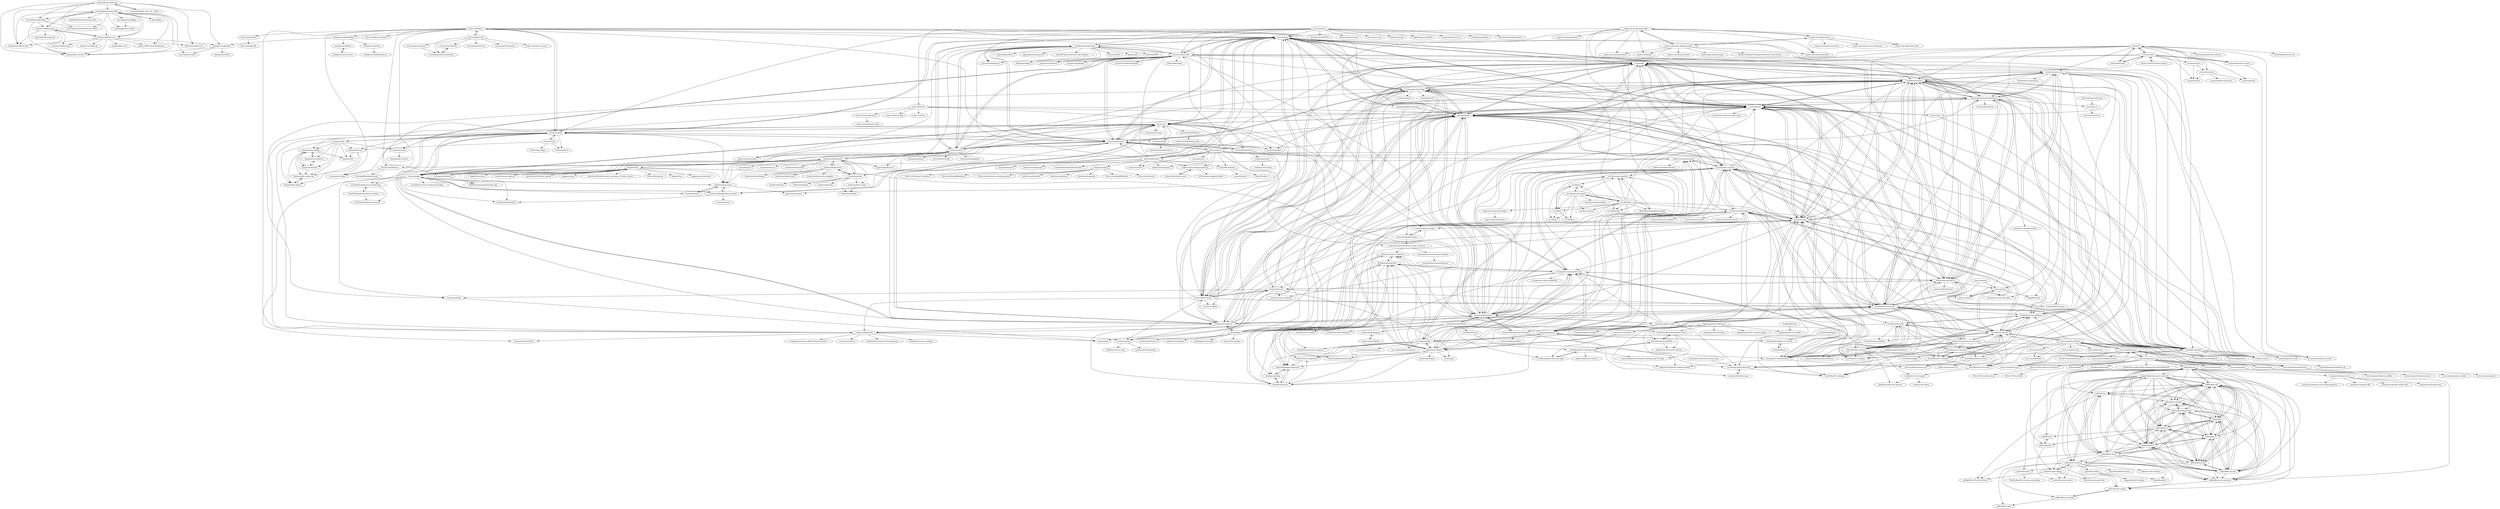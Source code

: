 digraph G {
"learndapp/awesome-libra" -> "kulapio/libra-service"
"learndapp/awesome-libra" -> "learndapp/Libra-wallet"
"learndapp/awesome-libra" -> "bonustrack/libra-grpc"
"learndapp/awesome-libra" -> "openblockchains/awesome-libra"
"learndapp/awesome-libra" -> "ketola/jlibra"
"learndapp/awesome-libra" -> "learndapp/LearnDapp"
"learndapp/awesome-libra" -> "perfectmak/libra-core"
"learndapp/awesome-libra" -> "yuan-xy/libra-client"
"learndapp/awesome-libra" -> "Libra-Informer/Libra-Resource-Hub"
"learndapp/awesome-libra" -> "jonrau1/AWS-Libra-Blockchain"
"learndapp/awesome-libra" -> "bandprotocol/libra-web"
"learndapp/awesome-libra" -> "etoroxlabs/etoken-libra"
"ovrclk/awesome-akash" -> "ovrclk/docs"
"ovrclk/awesome-akash" -> "ovrclk/akash"
"ovrclk/awesome-akash" -> "ovrclk/net"
"ovrclk/awesome-akash" -> "ovrclk/cosmos-omnibus"
"ovrclk/awesome-akash" -> "tombeynon/akash-deploy"
"ovrclk/awesome-akash" -> "ovrclk/ecosystem"
"ovrclk/awesome-akash" -> "ovrclk/akashjs"
"ovrclk/awesome-akash" -> "Akashlytics/akashlytics-deploy"
"ovrclk/awesome-akash" -> "ovrclk/dcs"
"ovrclk/awesome-akash" -> "ovrclk/disco"
"iov-one/weave" -> "tendermint/tendermint"
"iov-one/weave" -> "cosmos/cosmos-sdk"
"iov-one/weave" -> "nomic-io/lotion"
"iov-one/weave" -> "iov-one/iov-core"
"iov-one/weave" -> "cosmos/gaia"
"iov-one/weave" -> "Stadicus/guides" ["e"=1]
"iov-one/weave" -> "irisnet/irishub"
"iov-one/weave" -> "lightningnetwork/lnd" ["e"=1]
"iov-one/weave" -> "nearprotocol/nearcore" ["e"=1]
"iov-one/weave" -> "prysmaticlabs/prysm" ["e"=1]
"iov-one/weave" -> "LN-Zap/zap-desktop" ["e"=1]
"iov-one/weave" -> "decentralized-identity/ion" ["e"=1]
"iov-one/weave" -> "cosmos/ics"
"iov-one/weave" -> "AztecProtocol/AZTEC" ["e"=1]
"iov-one/weave" -> "status-im/status-react" ["e"=1]
"learndapp/LearnDapp" -> "learndapp/Libra-wallet"
"cosmos/gravity-bridge" -> "cosmos/ibc"
"cosmos/gravity-bridge" -> "CosmWasm/wasmd"
"cosmos/gravity-bridge" -> "cosmos/ibc-go"
"cosmos/gravity-bridge" -> "cosmos/relayer"
"cosmos/gravity-bridge" -> "cosmos/awesome"
"cosmos/gravity-bridge" -> "cosmos/sdk-tutorials"
"cosmos/gravity-bridge" -> "cosmos/testnets"
"cosmos/gravity-bridge" -> "cosmos/gaia"
"cosmos/gravity-bridge" -> "cosmos/cosmjs"
"cosmos/gravity-bridge" -> "tendermint/liquidity"
"cosmos/gravity-bridge" -> "tendermint/starport"
"cosmos/gravity-bridge" -> "cosmos/ethermint"
"cosmos/gravity-bridge" -> "cosmos/mainnet"
"cosmos/gravity-bridge" -> "osmosis-labs/osmosis"
"cosmos/gravity-bridge" -> "informalsystems/tendermint-rs"
"cosmos/ibc" -> "cosmos/ibc-go"
"cosmos/ibc" -> "cosmos/gravity-bridge"
"cosmos/ibc" -> "informalsystems/ibc-rs"
"cosmos/ibc" -> "cosmos/gaia"
"cosmos/ibc" -> "informalsystems/tendermint-rs"
"cosmos/ibc" -> "cosmos/relayer"
"cosmos/ibc" -> "cosmos/cosmjs"
"cosmos/ibc" -> "CosmWasm/cosmwasm"
"cosmos/ibc" -> "osmosis-labs/osmosis"
"cosmos/ibc" -> "cosmos/chain-registry"
"cosmos/ibc" -> "CosmWasm/cw-plus"
"cosmos/ibc" -> "cometbft/cometbft"
"cosmos/ibc" -> "CosmWasm/wasmd"
"cosmos/ibc" -> "cosmos/cosmos-rust"
"cosmos/ibc" -> "cosmos/sdk-tutorials"
"tendermint/tendermint" -> "cosmos/cosmos-sdk"
"tendermint/tendermint" -> "cosmos/cosmos"
"tendermint/tendermint" -> "cosmos/gaia"
"tendermint/tendermint" -> "hyperledger/fabric" ["e"=1]
"tendermint/tendermint" -> "cosmos/ethermint"
"tendermint/tendermint" -> "libp2p/go-libp2p" ["e"=1]
"tendermint/tendermint" -> "jpmorganchase/quorum" ["e"=1]
"tendermint/tendermint" -> "ZtesoftCS/go-ethereum-code-analysis" ["e"=1]
"tendermint/tendermint" -> "btcsuite/btcd" ["e"=1]
"tendermint/tendermint" -> "paritytech/substrate" ["e"=1]
"tendermint/tendermint" -> "prysmaticlabs/prysm" ["e"=1]
"tendermint/tendermint" -> "paritytech/polkadot" ["e"=1]
"tendermint/tendermint" -> "ipfs/go-ipfs" ["e"=1]
"tendermint/tendermint" -> "ethereum/EIPs" ["e"=1]
"tendermint/tendermint" -> "raiden-network/raiden" ["e"=1]
"tharsis/ethermint" -> "tharsis/evmos"
"tharsis/ethermint" -> "cosmos/ethermint"
"tharsis/ethermint" -> "massalabs/massa" ["e"=1]
"tharsis/ethermint" -> "zeeka-network/bazuka" ["e"=1]
"tharsis/ethermint" -> "OmniFlix/testnets"
"tharsis/ethermint" -> "tharsis/testnets"
"tharsis/ethermint" -> "cosmos/gaia"
"tharsis/ethermint" -> "vinitshahdeo/Hacktoberfest2021" ["e"=1]
"tharsis/ethermint" -> "subquery/subql"
"tharsis/ethermint" -> "cosmos/cosmos-sdk"
"tharsis/ethermint" -> "cosmos/ibc"
"tharsis/ethermint" -> "zeitgeistpm/zeitgeist"
"tharsis/ethermint" -> "cosmos/ibc-go"
"tharsis/ethermint" -> "stakeconomy/solanamonitoring"
"tharsis/ethermint" -> "tendermint/tendermint"
"cosmostation/cosmostation_token_resource" -> "polkachu/cosmos-validators"
"cosmostation/cosmostation_token_resource" -> "cosmostation/cosmostation-android"
"crypto-org-chain/chain-main" -> "crypto-org-chain/cronos"
"crypto-org-chain/chain-main" -> "crypto-com/chain-desktop-wallet"
"crypto-org-chain/chain-main" -> "crypto-org-chain/chain-docs"
"crypto-org-chain/chain-main" -> "crypto-org-chain/chain-jslib"
"crypto-org-chain/chain-main" -> "cosmos/ibc"
"crypto-org-chain/chain-main" -> "crypto-org-chain/mainnet"
"crypto-org-chain/chain-main" -> "iqlusioninc/tmkms"
"crypto-org-chain/chain-main" -> "crypto-com/thaler"
"crypto-org-chain/chain-main" -> "cosmos/gaia"
"crypto-org-chain/chain-main" -> "cosmos/ibc-go"
"crypto-org-chain/chain-main" -> "crypto-org-chain/awesome"
"crypto-org-chain/chain-main" -> "chainapsis/keplr-extension"
"dapperlabs/nba-smart-contracts" -> "onflow/flow-nft"
"dapperlabs/nba-smart-contracts" -> "onflow/kitty-items"
"dapperlabs/nba-smart-contracts" -> "onflow/flow-ft"
"dapperlabs/nba-smart-contracts" -> "onflow/cadence"
"dapperlabs/nba-smart-contracts" -> "onflow/flow-js-sdk"
"dapperlabs/nba-smart-contracts" -> "onflow/flow-go-sdk"
"dapperlabs/nba-smart-contracts" -> "onflow/nft-storefront"
"dapperlabs/nba-smart-contracts" -> "onflow/flow-cli"
"dapperlabs/nba-smart-contracts" -> "onflow/flow-core-contracts"
"dapperlabs/nba-smart-contracts" -> "bebner/crypto-dappy"
"dapperlabs/nba-smart-contracts" -> "onflow/flow"
"dapperlabs/nba-smart-contracts" -> "portto/fcl-demo"
"dapperlabs/nba-smart-contracts" -> "onflow/flow-playground"
"dapperlabs/nba-smart-contracts" -> "onflow/fcl-dev-wallet"
"dapperlabs/nba-smart-contracts" -> "onflow/flow-emulator"
"evmos/evmos" -> "evmos/ethermint"
"evmos/evmos" -> "citizen-cosmos/Citizen-Cosmos"
"evmos/evmos" -> "evmos/evmosjs"
"evmos/evmos" -> "evmos/awesome"
"evmos/evmos" -> "ignite/cli"
"evmos/evmos" -> "evmos/testnets"
"evmos/evmos" -> "osmosis-labs/osmosis"
"evmos/evmos" -> "cosmos/ibc"
"evmos/evmos" -> "evmos/mainnet"
"evmos/evmos" -> "cosmos/awesome-cosmos"
"evmos/evmos" -> "cosmos/cosmjs"
"iqlusioninc/tmkms" -> "strangelove-ventures/horcrux"
"iqlusioninc/tmkms" -> "cosmos/relayer"
"iqlusioninc/tmkms" -> "blockpane/tenderduty"
"iqlusioninc/tmkms" -> "Northa/consensus"
"iqlusioninc/tmkms" -> "informalsystems/ibc-rs"
"iqlusioninc/tmkms" -> "binaryholdings/cosmprund"
"iqlusioninc/tmkms" -> "polkachu/cosmos-validators"
"iqlusioninc/tmkms" -> "c29r3/cosmos-snapshots"
"iqlusioninc/tmkms" -> "eco-stake/restake"
"iqlusioninc/tmkms" -> "cosmos/gex"
"iqlusioninc/tmkms" -> "ovrclk/cosmos-omnibus"
"iqlusioninc/tmkms" -> "tendermint/tmkms"
"iqlusioninc/tmkms" -> "cosmos/ibc-go"
"iqlusioninc/tmkms" -> "cosmos/chain-registry"
"iqlusioninc/tmkms" -> "binaryholdings/tenderseed"
"onflow/cadence" -> "onflow/flow"
"onflow/cadence" -> "onflow/flow-go-sdk"
"onflow/cadence" -> "onflow/flow-js-sdk"
"onflow/cadence" -> "onflow/flow-playground"
"onflow/cadence" -> "onflow/flow-ft"
"onflow/cadence" -> "onflow/flow-cli"
"onflow/cadence" -> "onflow/flow-nft"
"onflow/cadence" -> "onflow/flow-go"
"onflow/cadence" -> "onflow/kitty-items"
"onflow/cadence" -> "onflow/flow-emulator"
"onflow/cadence" -> "dapperlabs/nba-smart-contracts"
"onflow/cadence" -> "onflow/flow-core-contracts"
"onflow/cadence" -> "onflow/fcl-js"
"onflow/cadence" -> "onflow/nft-storefront"
"onflow/cadence" -> "ph0ph0/Get-The-Flow-Down"
"onflow/fcl-js" -> "onflow/nft-storefront"
"onflow/fcl-js" -> "onflow/flow-emulator"
"onflow/fcl-js" -> "ph0ph0/Get-The-Flow-Down"
"onflow/fcl-js" -> "onflow/flow-core-contracts"
"onflow/flow" -> "onflow/flow-go-sdk"
"onflow/flow" -> "onflow/flow-js-sdk"
"onflow/flow" -> "onflow/cadence"
"onflow/flow" -> "onflow/flow-playground"
"onflow/flow" -> "onflow/flow-ft"
"onflow/flow" -> "onflow/flow-cli"
"onflow/flow" -> "onflow/flow-nft"
"onflow/flow" -> "onflow/flow-go"
"onflow/flow" -> "onflow/flow-emulator"
"onflow/flow" -> "onflow/kitty-items"
"onflow/flow" -> "onflow/flow-core-contracts"
"onflow/flow" -> "onflow/fcl-js"
"onflow/flow" -> "dapperlabs/nba-smart-contracts"
"onflow/flow-cli" -> "onflow/flow-playground"
"onflow/flow-cli" -> "onflow/flow-go-sdk"
"onflow/flow-cli" -> "onflow/flow-js-sdk"
"onflow/flow-cli" -> "onflow/flow-ft"
"onflow/flow-cli" -> "onflow/flow"
"onflow/flow-cli" -> "onflow/cadence"
"onflow/flow-cli" -> "onflow/flow-emulator"
"onflow/flow-cli" -> "onflow/flow-nft"
"onflow/flow-cli" -> "onflow/flip-fest"
"onflow/flow-cli" -> "onflow/flow-core-contracts"
"onflow/flow-cli" -> "onflow/atree"
"onflow/flow-cli" -> "onflow/flow-go"
"onflow/flow-ft" -> "onflow/flow-playground"
"onflow/flow-ft" -> "onflow/flow-go-sdk"
"onflow/flow-ft" -> "onflow/flow-js-sdk"
"onflow/flow-ft" -> "onflow/flow"
"onflow/flow-ft" -> "onflow/flow-nft"
"onflow/flow-ft" -> "onflow/cadence"
"onflow/flow-ft" -> "onflow/flow-cli"
"onflow/flow-ft" -> "onflow/flow-core-contracts"
"onflow/flow-ft" -> "onflow/flow-emulator"
"onflow/flow-go-sdk" -> "onflow/flow-playground"
"onflow/flow-go-sdk" -> "onflow/flow-ft"
"onflow/flow-go-sdk" -> "onflow/flow-js-sdk"
"onflow/flow-go-sdk" -> "onflow/flow"
"onflow/flow-go-sdk" -> "onflow/cadence"
"onflow/flow-go-sdk" -> "onflow/flow-cli"
"onflow/flow-go-sdk" -> "onflow/flow-nft"
"onflow/flow-go-sdk" -> "onflow/flow-emulator"
"onflow/flow-go-sdk" -> "onflow/flow-core-contracts"
"onflow/flow-nft" -> "onflow/flow-ft"
"onflow/flow-nft" -> "onflow/flow-playground"
"onflow/flow-nft" -> "onflow/cadence"
"onflow/flow-nft" -> "onflow/flow-go-sdk"
"onflow/flow-nft" -> "onflow/flow-js-sdk"
"onflow/flow-nft" -> "onflow/flow"
"onflow/flow-nft" -> "onflow/flow-cli"
"onflow/flow-nft" -> "onflow/kitty-items"
"onflow/flow-nft" -> "dapperlabs/nba-smart-contracts"
"onflow/flow-nft" -> "onflow/flow-emulator"
"onflow/flow-nft" -> "onflow/nft-storefront"
"onflow/flow-nft" -> "onflow/flow-core-contracts"
"onflow/flow-nft" -> "onflow/fcl-js"
"onflow/flow-nft" -> "onflow/flow-go"
"onflow/flow-nft" -> "onflow/fcl-dev-wallet"
"onflow/flow-playground" -> "onflow/flow-ft"
"onflow/flow-playground" -> "onflow/flow-js-sdk"
"onflow/flow-playground" -> "onflow/flow-go-sdk"
"onflow/flow-playground" -> "onflow/flow-cli"
"onflow/flow-playground" -> "onflow/flow"
"onflow/flow-playground" -> "onflow/cadence"
"onflow/flow-playground" -> "onflow/flow-nft"
"onflow/flow-playground" -> "onflow/flow-emulator"
"crypto-com/chain-desktop-wallet" -> "crypto-org-chain/chain-main"
"crypto-com/chain-desktop-wallet" -> "crypto-org-chain/cronos"
"crypto-com/chain-desktop-wallet" -> "crypto-org-chain/chain-jslib"
"crypto-com/chain-desktop-wallet" -> "mimemagicrb/mimemagic" ["e"=1]
"crypto-com/chain-desktop-wallet" -> "crypto-org-chain/awesome"
"crypto-com/chain-desktop-wallet" -> "Kenzie-Academy-Brasil/portfolio-start-sua-carreira" ["e"=1]
"crypto-com/chain-desktop-wallet" -> "crypto-com/thaler"
"crypto-com/chain-desktop-wallet" -> "cosmostation/keystation"
"crypto-com/chain-desktop-wallet" -> "crypto-com/swap-interface"
"terra-money/core" -> "terra-money/terra.js"
"terra-money/core" -> "ava-labs/avalanchego" ["e"=1]
"terra-money/core" -> "databricks-academy/data-engineering-with-databricks" ["e"=1]
"terra-money/core" -> "terra-money/LocalTerra"
"terra-money/core" -> "terra-money/docs"
"terra-money/core" -> "terra-money/terra.py"
"terra-money/core" -> "onflow/flow-go"
"terra-money/core" -> "cosmos/cosmos-sdk"
"terra-money/core" -> "CosmWasm/cw-plus"
"terra-money/core" -> "cosmos/ibc-go"
"terra-money/core" -> "Mirror-Protocol/mirror-contracts"
"terra-money/core" -> "terra-money/station"
"terra-money/core" -> "terra-money/awesome-terra"
"terra-money/core" -> "terra-money/assets"
"terra-money/core" -> "flutter/pinball" ["e"=1]
"cosmos/cosmos-sdk" -> "tendermint/tendermint"
"cosmos/cosmos-sdk" -> "cosmos/gaia"
"cosmos/cosmos-sdk" -> "cosmos/cosmos"
"cosmos/cosmos-sdk" -> "paritytech/polkadot" ["e"=1]
"cosmos/cosmos-sdk" -> "tendermint/starport"
"cosmos/cosmos-sdk" -> "paritytech/substrate" ["e"=1]
"cosmos/cosmos-sdk" -> "cosmos/ethermint"
"cosmos/cosmos-sdk" -> "solana-labs/solana" ["e"=1]
"cosmos/cosmos-sdk" -> "CosmWasm/cosmwasm"
"cosmos/cosmos-sdk" -> "cosmos/ibc-go"
"cosmos/cosmos-sdk" -> "cosmos/ibc"
"cosmos/cosmos-sdk" -> "osmosis-labs/osmosis"
"cosmos/cosmos-sdk" -> "smartcontractkit/chainlink" ["e"=1]
"cosmos/cosmos-sdk" -> "prysmaticlabs/prysm" ["e"=1]
"cosmos/cosmos-sdk" -> "libp2p/go-libp2p" ["e"=1]
"FourthState/plasma-mvp-sidechain" -> "FourthState/plasma-mvp-rootchain"
"FourthState/plasma-mvp-sidechain" -> "FourthState/plasma-research"
"tendermint/basecoin" -> "tendermint/merkleeyes"
"tendermint/basecoin" -> "tendermint/basecoin-examples"
"tendermint/basecoin" -> "tendermint/abci"
"tendermint/basecoin" -> "tendermint/light-client"
"tendermint/basecoin" -> "tendermint/ethermint"
"bandprotocol/chain" -> "bandprotocol/bandchain.js"
"kulapio/libra-wallet-poc" -> "kulapio/libra-service"
"kulapio/libra-wallet-poc" -> "learndapp/awesome-libra"
"kulapio/libra-wallet-poc" -> "perfectmak/libra-core"
"kulapio/libra-wallet-poc" -> "iyawat/M5Stack_libra_hw_wallet"
"kulapio/libra-wallet-poc" -> "Disk1n/LibraBrowser"
"kulapio/libra-wallet-poc" -> "bandprotocol/pylibra"
"kulapio/libra-wallet-poc" -> "bandprotocol/libra-web"
"kulapio/libra-wallet-poc" -> "etoroxlabs/etoken-libra"
"CosmWasm/cw-tokens" -> "CosmWasm/cw-nfts"
"Callum-A/cosmwasm-zero-to-hero" -> "DA0-DA0/dao-contracts"
"Callum-A/cosmwasm-zero-to-hero" -> "strangelove-ventures/lens"
"Callum-A/cosmwasm-zero-to-hero" -> "CosmWasm/cw-plus"
"Callum-A/cosmwasm-zero-to-hero" -> "InterWasm/cw-template"
"Callum-A/cosmwasm-zero-to-hero" -> "InterWasm/cw-awesome"
"Callum-A/cosmwasm-zero-to-hero" -> "InterWasm/cw-contracts"
"Callum-A/cosmwasm-zero-to-hero" -> "CosmWasm/wasmd"
"Callum-A/cosmwasm-zero-to-hero" -> "cosmology-tech/cosmos-kit"
"Callum-A/cosmwasm-zero-to-hero" -> "cosmos/chain-registry"
"Callum-A/cosmwasm-zero-to-hero" -> "CosmWasm/cosmwasm"
"Callum-A/cosmwasm-zero-to-hero" -> "cosmos/cosmjs"
"Callum-A/cosmwasm-zero-to-hero" -> "cosmos/ibc-go"
"Callum-A/cosmwasm-zero-to-hero" -> "CosmWasm/mesh-security"
"Callum-A/cosmwasm-zero-to-hero" -> "cometbft/cometbft"
"Callum-A/cosmwasm-zero-to-hero" -> "CosmWasm/cw-nfts"
"CosmWasm/cosmwasm" -> "CosmWasm/cw-plus"
"CosmWasm/cosmwasm" -> "CosmWasm/wasmd"
"CosmWasm/cosmwasm" -> "cosmos/ibc-go"
"CosmWasm/cosmwasm" -> "cosmos/cosmjs"
"CosmWasm/cosmwasm" -> "cosmos/ibc"
"CosmWasm/cosmwasm" -> "osmosis-labs/osmosis"
"CosmWasm/cosmwasm" -> "informalsystems/tendermint-rs"
"CosmWasm/cosmwasm" -> "Callum-A/cosmwasm-zero-to-hero"
"CosmWasm/cosmwasm" -> "tendermint/starport"
"CosmWasm/cosmwasm" -> "cometbft/cometbft"
"CosmWasm/cosmwasm" -> "cosmos/gaia"
"CosmWasm/cosmwasm" -> "CosmWasm/rust-optimizer"
"CosmWasm/cosmwasm" -> "informalsystems/ibc-rs"
"CosmWasm/cosmwasm" -> "DA0-DA0/dao-contracts"
"CosmWasm/cosmwasm" -> "cosmos/cosmos-sdk"
"CosmWasm/cw-plus" -> "CosmWasm/cw-nfts"
"CosmWasm/cw-plus" -> "InterWasm/cw-template"
"CosmWasm/cw-plus" -> "CosmWasm/cosmwasm"
"CosmWasm/cw-plus" -> "CosmWasm/rust-optimizer"
"CosmWasm/cw-plus" -> "InterWasm/cw-contracts"
"CosmWasm/cw-plus" -> "DA0-DA0/dao-contracts"
"CosmWasm/cw-plus" -> "CosmWasm/wasmd"
"CosmWasm/cw-plus" -> "CosmWasm/cw-template"
"CosmWasm/cw-plus" -> "CosmWasm/cw-tokens"
"CosmWasm/cw-plus" -> "Callum-A/cosmwasm-zero-to-hero"
"CosmWasm/cw-plus" -> "cosmos/cosmjs"
"CosmWasm/cw-plus" -> "InterWasm/cw-awesome"
"CosmWasm/cw-plus" -> "terra-money/LocalTerra"
"CosmWasm/cw-plus" -> "CosmosContracts/juno"
"CosmWasm/cw-plus" -> "CosmWasm/ts-codegen"
"CosmWasm/wasmd" -> "CosmWasm/wasmvm"
"CosmWasm/wasmd" -> "cosmos/ibc-go"
"CosmWasm/wasmd" -> "CosmWasm/cosmwasm"
"CosmWasm/wasmd" -> "informalsystems/tendermint-rs"
"CosmWasm/wasmd" -> "CosmWasm/cw-plus"
"CosmWasm/wasmd" -> "cosmos/relayer"
"CosmWasm/wasmd" -> "InterWasm/cw-contracts"
"CosmWasm/wasmd" -> "cosmos/cosmjs"
"CosmWasm/wasmd" -> "CosmWasm/rust-optimizer"
"CosmWasm/wasmd" -> "InterWasm/cw-awesome"
"CosmWasm/wasmd" -> "cosmos/gravity-bridge"
"CosmWasm/wasmd" -> "informalsystems/ibc-rs"
"CosmWasm/wasmd" -> "cosmos/cosmos-rust"
"CosmWasm/wasmd" -> "cometbft/cometbft"
"CosmWasm/wasmd" -> "cosmos/sdk-tutorials"
"blockpane/pvtop" -> "binaryholdings/cosmprund"
"blockpane/pvtop" -> "Northa/consensus"
"cometbft/cometbft" -> "informalsystems/atomkraft"
"cometbft/cometbft" -> "cosmos/ibc-go"
"cometbft/cometbft" -> "informalsystems/tendermint-rs"
"cometbft/cometbft" -> "informalsystems/ibc-rs"
"cometbft/cometbft" -> "CosmWasm/wasmd"
"cometbft/cometbft" -> "strangelove-ventures/lens"
"cometbft/cometbft" -> "cosmology-tech/cosmos-kit"
"cometbft/cometbft" -> "confio/ts-relayer"
"cometbft/cometbft" -> "cosmos/interchain-security"
"cometbft/cometbft" -> "cosmos/chain-registry"
"cometbft/cometbft" -> "cosmos/relayer"
"cometbft/cometbft" -> "cosmos/cosmos-rust"
"cometbft/cometbft" -> "steak-enjoyers/cw-sdk"
"cometbft/cometbft" -> "CosmWasm/cw-tokens"
"cometbft/cometbft" -> "celestiaorg/optimint" ["e"=1]
"cosmos/cosmjs" -> "cosmos/chain-registry"
"cosmos/cosmjs" -> "CosmWasm/wasmd"
"cosmos/cosmjs" -> "cosmos/ibc-go"
"cosmos/cosmjs" -> "CosmWasm/cosmwasm"
"cosmos/cosmjs" -> "cosmos/ibc"
"cosmos/cosmjs" -> "CosmWasm/cw-plus"
"cosmos/cosmjs" -> "cosmology-tech/cosmos-kit"
"cosmos/cosmjs" -> "cosmos/gaia"
"cosmos/cosmjs" -> "chainapsis/keplr-wallet"
"cosmos/cosmjs" -> "cosmos/gravity-bridge"
"cosmos/cosmjs" -> "cosmostation/cosmosjs"
"cosmos/cosmjs" -> "cosmos/awesome"
"cosmos/cosmjs" -> "CosmWasm/rust-optimizer"
"cosmos/cosmjs" -> "cosmos/relayer"
"cosmos/cosmjs" -> "CosmWasm/cw-nfts"
"cosmos/gaia" -> "cosmos/ibc-go"
"cosmos/gaia" -> "cosmos/cosmos-sdk"
"cosmos/gaia" -> "cosmos/ibc"
"cosmos/gaia" -> "tendermint/starport"
"cosmos/gaia" -> "cosmos/sdk-tutorials"
"cosmos/gaia" -> "CosmWasm/wasmd"
"cosmos/gaia" -> "irisnet/irishub"
"cosmos/gaia" -> "osmosis-labs/osmosis"
"cosmos/gaia" -> "cosmos/relayer"
"cosmos/gaia" -> "cosmos/cosmjs"
"cosmos/gaia" -> "cosmos/cosmos"
"cosmos/gaia" -> "cosmos/ics"
"cosmos/gaia" -> "cosmos/ethermint"
"cosmos/gaia" -> "cosmos/gravity-bridge"
"cosmos/gaia" -> "tendermint/tendermint"
"ignite/cli" -> "cosmos/awesome-cosmos"
"ignite/cli" -> "evmos/ethermint"
"ignite/cli" -> "cometbft/cometbft"
"ignite/cli" -> "CosmWasm/wasmd"
"ignite/cli" -> "ping-pub/explorer"
"ignite/cli" -> "cosmos/interchain-security"
"ignite/cli" -> "informalsystems/tendermint-rs"
"ignite/cli" -> "cosmos/cosmjs"
"ignite/cli" -> "celestiaorg/awesome-celestia"
"ignite/cli" -> "tendermint/spn"
"ignite/cli" -> "cosmos/cosmos-rust"
"ignite/cli" -> "celestiaorg/celestia-core" ["e"=1]
"ignite/cli" -> "evmos/evmos"
"tendermint/go-amino" -> "tendermint/iavl"
"tendermint/go-amino" -> "cosmos/peggy"
"tendermint/go-amino" -> "iqlusioninc/relayer"
"tendermint/go-amino" -> "cosmos/sdk-application-tutorial"
"Kava-Labs/kava" -> "irisnet/irishub"
"Kava-Labs/kava" -> "cosmos/gaia"
"Kava-Labs/kava" -> "Kava-Labs/kava-testnets"
"Kava-Labs/kava" -> "terra-project/core"
"Kava-Labs/kava" -> "Kava-Labs/switch"
"Kava-Labs/kava" -> "osmosis-labs/osmosis"
"Kava-Labs/kava" -> "desmos-labs/desmos"
"Kava-Labs/kava" -> "bandprotocol/bandchain"
"Kava-Labs/kava" -> "cosmos/gravity-bridge"
"Kava-Labs/kava" -> "e-money/em-ledger"
"Kava-Labs/kava" -> "tendermint/starport"
"Kava-Labs/kava" -> "cosmos/sdk-tutorials"
"Kava-Labs/kava" -> "tendermint/liquidity"
"Kava-Labs/kava" -> "cosmos/relayer"
"Kava-Labs/kava" -> "cosmos/ethermint"
"bandprotocol/bandchain" -> "bandprotocol/chain"
"bandprotocol/bandchain" -> "bandprotocol/band"
"bandprotocol/bandchain" -> "bandprotocol/pylibra"
"cosmos/cosmos" -> "cosmos/cosmos-sdk"
"cosmos/cosmos" -> "tendermint/tendermint"
"cosmos/cosmos" -> "cosmos/gaia"
"cosmos/cosmos" -> "tendermint/ethermint"
"cosmos/cosmos" -> "cosmos/ethermint"
"cosmos/cosmos" -> "cosmos/ics"
"cosmos/cosmos" -> "raiden-network/raiden" ["e"=1]
"cosmos/cosmos" -> "cryptonomex/graphene" ["e"=1]
"cosmos/cosmos" -> "tendermint/abci"
"cosmos/cosmos" -> "cosmos/gravity-bridge"
"cosmos/cosmos" -> "cosmos/ibc"
"cosmos/cosmos" -> "qtumproject/qtum" ["e"=1]
"cosmos/cosmos" -> "nervosnetwork/ckb" ["e"=1]
"cosmos/cosmos" -> "hyperledger/burrow" ["e"=1]
"cosmos/cosmos" -> "cosmos/ibc-go"
"hodgerpodger/staketaxcsv" -> "strangelove-ventures/lens"
"tendermint/ethermint" -> "tendermint/abci"
"tendermint/ethermint" -> "tendermint/basecoin"
"tendermint/ethermint" -> "cosmos/cosmos"
"tendermint/ethermint" -> "tendermint/go-crypto"
"tendermint/ethermint" -> "cosmos/cosmos-ui"
"tendermint/ethermint" -> "cosmos/peggy"
"tendermint/ethermint" -> "tendermint/go-amino"
"tendermint/ethermint" -> "keppel/lotion"
"tendermint/ethermint" -> "hyperledger/burrow" ["e"=1]
"tendermint/ethermint" -> "tendermint/tools"
"tendermint/ethermint" -> "tendermint/merkleeyes"
"tendermint/ethermint" -> "tendermint/clearchain"
"tendermint/ethermint" -> "tendermint/tendermint"
"tendermint/ethermint" -> "mossid/etgate"
"tendermint/ethermint" -> "tendermint/iavl"
"CosmWasm/mesh-security" -> "osmosis-labs/osmosis-rust"
"CosmWasm/mesh-security" -> "public-awesome/ics721"
"cosmos/iavl" -> "cosmos/ibc-go"
"cosmos/iavl" -> "confio/ts-relayer"
"cosmos/iavl" -> "CosmWasm/wasmd"
"cosmos/ics" -> "cosmos/peggy"
"cosmos/ics" -> "iqlusioninc/relayer"
"cosmos/ics" -> "tendermint/liquidity"
"cosmos/ics" -> "cosmos/sdk-application-tutorial"
"cosmos/ics" -> "cosmos/relayer"
"cosmos/ics" -> "virgo-project/virgo"
"cosmos/ics" -> "cosmos/ethermint"
"cosmos/ics" -> "tendermint/kms"
"cosmos/ics" -> "irisnet/irishub"
"cosmos/ics" -> "ChainSafe/ethermint"
"cosmos/ics" -> "cosmos/gaia"
"cosmos/ics" -> "cosmos/modules"
"cosmos/ics" -> "tendermint/go-amino"
"cosmos/ics" -> "tendermint/spec"
"cosmos/ics" -> "thorchain/THORChain"
"cosmos/peggy" -> "cosmos/ics"
"cosmos/peggy" -> "tendermint/go-amino"
"cosmos/peggy" -> "cosmosdevs/atom2021"
"cosmos/peggy" -> "cosmos/modules"
"cosmos/peggy" -> "swishlabsco/cosmos-ethereum-bridge"
"cosmos/peggy" -> "FourthState/plasma-mvp-sidechain"
"cosmos/peggy" -> "cosmos/sdk-application-tutorial"
"cosmos/peggy" -> "irisnet/irishub"
"tendermint/starport" -> "cosmos/sdk-tutorials"
"tendermint/starport" -> "cosmos/gaia"
"tendermint/starport" -> "cosmos/relayer"
"tendermint/starport" -> "CosmWasm/wasmd"
"tendermint/starport" -> "cosmos/ibc-go"
"tendermint/starport" -> "tendermint/spn"
"tendermint/starport" -> "tendermint/liquidity"
"tendermint/starport" -> "osmosis-labs/osmosis"
"tendermint/starport" -> "cosmos/ics"
"tendermint/starport" -> "cosmos/gravity-bridge"
"tendermint/starport" -> "cosmos/cosmos-sdk"
"tendermint/starport" -> "CosmWasm/cosmwasm"
"tendermint/starport" -> "cosmos/awesome"
"tendermint/starport" -> "cosmos/cosmjs"
"tendermint/starport" -> "gnolang/gno"
"terra-money/terra.py" -> "terra-money/terra.js"
"terra-money/terra.py" -> "terra-money/LocalTerra"
"stakeconomy/solanamonitoring" -> "solana-labs/stake-o-matic"
"stakeconomy/solanamonitoring" -> "c29r3/solana-snapshot-finder"
"osmosis-labs/osmosis" -> "CosmosContracts/juno"
"osmosis-labs/osmosis" -> "cosmos/gaia"
"osmosis-labs/osmosis" -> "cosmos/ibc"
"osmosis-labs/osmosis" -> "CosmWasm/cosmwasm"
"osmosis-labs/osmosis" -> "osmosis-labs/osmosis-frontend"
"osmosis-labs/osmosis" -> "cosmos/ibc-go"
"osmosis-labs/osmosis" -> "tendermint/starport"
"osmosis-labs/osmosis" -> "cosmos/chain-registry"
"osmosis-labs/osmosis" -> "CosmWasm/wasmd"
"osmosis-labs/osmosis" -> "cosmos/cosmjs"
"osmosis-labs/osmosis" -> "cosmos/relayer"
"osmosis-labs/osmosis" -> "chainapsis/keplr-wallet"
"osmosis-labs/osmosis" -> "cosmos/gravity-bridge"
"osmosis-labs/osmosis" -> "scrtlabs/SecretNetwork"
"osmosis-labs/osmosis" -> "strangelove-ventures/horcrux"
"osmosis-labs/osmosis-frontend" -> "osmosis-labs/assetlists"
"osmosis-labs/osmosis-frontend" -> "osmosis-labs/osmosis"
"osmosis-labs/osmosis-frontend" -> "cosmology-tech/cosmos-kit"
"InterWasm/cw-contracts" -> "InterWasm/cw-template"
"InterWasm/cw-contracts" -> "InterWasm/cw-awesome"
"InterWasm/cw-contracts" -> "CosmWasm/cw-plus"
"InterWasm/cw-contracts" -> "CosmWasm/dApps"
"cosmos/sdk-tutorials" -> "tendermint/starport"
"cosmos/sdk-tutorials" -> "cosmos/gaia"
"cosmos/sdk-tutorials" -> "cosmos/relayer"
"cosmos/sdk-tutorials" -> "cosmos/ibc-go"
"cosmos/sdk-tutorials" -> "CosmWasm/wasmd"
"cosmos/sdk-tutorials" -> "CosmWasm/wasmvm"
"cosmos/sdk-tutorials" -> "cosmos/awesome"
"cosmos/sdk-tutorials" -> "cosmos/gravity-bridge"
"cosmos/sdk-tutorials" -> "tendermint/spn"
"cosmos/sdk-tutorials" -> "cosmos/cosmjs"
"cosmos/sdk-tutorials" -> "cosmos/ibc"
"cosmos/sdk-tutorials" -> "cosmos/ics"
"cosmos/sdk-tutorials" -> "cosmos/scaffold"
"cosmos/sdk-tutorials" -> "CosmWasm/cosmwasm"
"cosmos/sdk-tutorials" -> "tendermint/liquidity"
"tendermint/abci" -> "tendermint/ethermint"
"tendermint/abci" -> "tendermint/basecoin"
"tendermint/abci" -> "tendermint/tools"
"tendermint/abci" -> "tendermint/tmlibs"
"tendermint/abci" -> "jTendermint/jabci"
"tendermint/abci" -> "tendermint/js-abci"
"tendermint/abci" -> "tendermint/go-crypto"
"onflow/kitty-items" -> "onflow/flow-nft"
"onflow/kitty-items" -> "onflow/cadence"
"onflow/kitty-items" -> "dapperlabs/nba-smart-contracts"
"onflow/kitty-items" -> "onflow/nft-storefront"
"onflow/kitty-items" -> "onflow/flow-js-sdk"
"onflow/kitty-items" -> "bebner/crypto-dappy"
"onflow/kitty-items" -> "onflow/flow"
"onflow/kitty-items" -> "onflow/fcl-js"
"onflow/kitty-items" -> "onflow/flow-cli"
"onflow/kitty-items" -> "onflow/flow-go"
"onflow/kitty-items" -> "onflow/flow-emulator"
"onflow/kitty-items" -> "onflow/flow-ft"
"onflow/kitty-items" -> "onflow/fcl-dev-wallet"
"onflow/kitty-items" -> "onflow/flow-go-sdk"
"onflow/kitty-items" -> "onflow/flow-core-contracts"
"Kava-Labs/switch" -> "Kava-Labs/ilp-sdk"
"blockpane/tenderduty" -> "binaryholdings/cosmprund"
"blockpane/tenderduty" -> "Northa/consensus"
"blockpane/tenderduty" -> "strangelove-ventures/horcrux"
"blockpane/tenderduty" -> "blockpane/pvtop"
"blockpane/tenderduty" -> "polkachu/cosmos-validators"
"blockpane/tenderduty" -> "solarlabsteam/cosmos-exporter"
"c29r3/cosmos-snapshots" -> "binaryholdings/cosmprund"
"cosmos/awesome" -> "informalsystems/ibc-rs"
"cosmos/awesome" -> "cosmos/cosmos-academy"
"cosmos/awesome" -> "confio/ts-relayer"
"cosmos/awesome" -> "cosmos/modules"
"cosmos/awesome" -> "cosmos/sdk-tutorials"
"cosmos/awesome" -> "cosmos/relayer"
"cosmos/awesome" -> "CosmWasm/wasmd"
"cosmos/awesome" -> "cosmos/atlas"
"cosmos/awesome" -> "cosmos/gravity-bridge"
"cosmos/awesome" -> "cosmos/gex"
"cosmos/chain-registry" -> "cosmos/cosmjs"
"cosmos/chain-registry" -> "eco-stake/restake"
"cosmos/chain-registry" -> "strangelove-ventures/lens"
"cosmos/chain-registry" -> "cosmos/relayer"
"cosmos/chain-registry" -> "ping-pub/explorer"
"cosmos/chain-registry" -> "ovrclk/cosmos-omnibus"
"cosmos/chain-registry" -> "strangelove-ventures/horcrux"
"cosmos/chain-registry" -> "public-awesome/stargaze"
"cosmos/chain-registry" -> "cosmos/ibc"
"cosmos/chain-registry" -> "cometbft/cometbft"
"cosmos/chain-registry" -> "CosmWasm/cw-plus"
"cosmos/chain-registry" -> "cosmos/ibc-go"
"cosmos/chain-registry" -> "c29r3/cosmos-snapshots"
"cosmos/chain-registry" -> "CosmWasm/wasmd"
"cosmos/chain-registry" -> "informalsystems/ibc-rs"
"cosmos/relayer" -> "informalsystems/ibc-rs"
"cosmos/relayer" -> "cosmos/ibc-go"
"cosmos/relayer" -> "CosmWasm/wasmd"
"cosmos/relayer" -> "cosmos/chain-registry"
"cosmos/relayer" -> "iqlusioninc/tmkms"
"cosmos/relayer" -> "strangelove-ventures/lens"
"cosmos/relayer" -> "confio/ts-relayer"
"cosmos/relayer" -> "cosmos/ibc"
"cosmos/relayer" -> "cosmos/sdk-tutorials"
"cosmos/relayer" -> "cosmos/cosmos-rust"
"cosmos/relayer" -> "cosmos/ics"
"cosmos/relayer" -> "strangelove-ventures/horcrux"
"cosmos/relayer" -> "tendermint/starport"
"cosmos/relayer" -> "cosmos/gravity-bridge"
"cosmos/relayer" -> "cosmos/gaia"
"eco-stake/restake" -> "cosmos/chain-registry"
"eco-stake/restake" -> "strangelove-ventures/horcrux"
"eco-stake/restake" -> "ping-pub/explorer"
"eco-stake/restake" -> "Northa/consensus"
"eco-stake/restake" -> "blockpane/tenderduty"
"eco-stake/restake" -> "eco-stake/validator-registry"
"eco-stake/restake" -> "eco-stake/cosmos-directory"
"eco-stake/restake" -> "polkachu/cosmos-validators"
"eco-stake/restake" -> "iqlusioninc/tmkms"
"eco-stake/restake" -> "ovrclk/cosmos-omnibus"
"eco-stake/restake" -> "binaryholdings/cosmprund"
"eco-stake/restake" -> "c29r3/cosmos-snapshots"
"eco-stake/restake" -> "strangelove-ventures/lens"
"eco-stake/restake" -> "blockpane/pvtop"
"eco-stake/restake" -> "solarlabsteam/cosmos-exporter"
"informalsystems/ibc-rs" -> "informalsystems/tendermint-rs"
"informalsystems/ibc-rs" -> "cosmos/relayer"
"informalsystems/ibc-rs" -> "cosmos/ibc-go"
"informalsystems/ibc-rs" -> "cosmos/ibc"
"informalsystems/ibc-rs" -> "strangelove-ventures/horcrux"
"informalsystems/ibc-rs" -> "nomic-io/orga"
"informalsystems/ibc-rs" -> "informalsystems/atomkraft"
"informalsystems/ibc-rs" -> "CosmWasm/wasmd"
"informalsystems/ibc-rs" -> "cosmos/awesome"
"informalsystems/ibc-rs" -> "cometbft/cometbft"
"informalsystems/ibc-rs" -> "cosmos/cosmos-rust"
"informalsystems/ibc-rs" -> "iqlusioninc/tmkms"
"informalsystems/ibc-rs" -> "notional-labs/notional"
"informalsystems/ibc-rs" -> "confio/ts-relayer"
"informalsystems/ibc-rs" -> "cosmos/chain-registry"
"nomic-io/nomic" -> "nomic-io/orga"
"nomic-io/nomic" -> "iqlusioninc/liquidity-staking-module"
"ovrclk/cosmos-omnibus" -> "ovrclk/net"
"ovrclk/cosmos-omnibus" -> "ovrclk/docs"
"ovrclk/cosmos-omnibus" -> "ovrclk/akashjs"
"polkachu/cosmos-validators" -> "blockpane/tenderduty"
"polkachu/cosmos-validators" -> "binaryholdings/cosmprund"
"polkachu/cosmos-validators" -> "binaryholdings/tenderseed"
"strangelove-ventures/horcrux" -> "blockpane/tenderduty"
"strangelove-ventures/horcrux" -> "iqlusioninc/tmkms"
"strangelove-ventures/horcrux" -> "polkachu/cosmos-validators"
"strangelove-ventures/horcrux" -> "binaryholdings/cosmprund"
"strangelove-ventures/horcrux" -> "eco-stake/restake"
"strangelove-ventures/horcrux" -> "strangelove-ventures/lens"
"strangelove-ventures/horcrux" -> "informalsystems/ibc-rs"
"strangelove-ventures/horcrux" -> "Northa/consensus"
"strangelove-ventures/horcrux" -> "cosmos/relayer"
"strangelove-ventures/horcrux" -> "strangelove-ventures/half-life"
"strangelove-ventures/horcrux" -> "ping-pub/explorer"
"strangelove-ventures/horcrux" -> "cosmos/chain-registry"
"strangelove-ventures/lens" -> "cosmos/chain-registry"
"strangelove-ventures/lens" -> "iqlusioninc/liquidity-staking-module"
"strangelove-ventures/lens" -> "strangelove-ventures/horcrux"
"strangelove-ventures/lens" -> "cosmos/relayer"
"strangelove-ventures/lens" -> "osmosis-labs/osmosis-rust"
"strangelove-ventures/lens" -> "Callum-A/cosmwasm-zero-to-hero"
"tharsis/evmos" -> "tharsis/ethermint"
"tharsis/evmos" -> "tharsis/testnets"
"tharsis/evmos" -> "cosmos/ethermint"
"tharsis/evmos" -> "osmosis-labs/osmosis"
"tharsis/evmos" -> "OmniFlix/testnets"
"tharsis/evmos" -> "cosmos/gaia"
"tharsis/evmos" -> "public-awesome/stargaze"
"tharsis/evmos" -> "cosmos/cosmos-sdk"
"tharsis/evmos" -> "CosmWasm/cosmwasm"
"tharsis/evmos" -> "cosmos/relayer"
"tharsis/evmos" -> "stakeconomy/solanamonitoring"
"tharsis/evmos" -> "CosmosContracts/juno"
"tharsis/evmos" -> "zeitgeistpm/zeitgeist"
"tharsis/evmos" -> "cosmostation/cosmostation_token_resource"
"tharsis/evmos" -> "anoma/anoma" ["e"=1]
"cosmos/ethermint" -> "cosmos/ics"
"cosmos/ethermint" -> "cosmos/peggy"
"cosmos/ethermint" -> "cosmos/gaia"
"cosmos/ethermint" -> "ChainSafe/ethermint"
"cosmos/ethermint" -> "cosmos/gravity-bridge"
"cosmos/ethermint" -> "irisnet/irishub"
"cosmos/ethermint" -> "cosmos/cosmos"
"cosmos/ethermint" -> "tendermint/tendermint"
"cosmos/ethermint" -> "cosmos/cosmos-sdk"
"cosmos/ethermint" -> "FourthState/plasma-mvp-sidechain"
"cosmos/ethermint" -> "cosmos/relayer"
"cosmos/ethermint" -> "tendermint/spec"
"cosmos/ethermint" -> "cosmos/sdk-application-tutorial"
"cosmos/ethermint" -> "tendermint/go-amino"
"cosmos/ethermint" -> "tharsis/evmos"
"nomic-io/lotion" -> "nomic-io/js-tendermint"
"nomic-io/lotion" -> "devslopes/blockchat"
"nomic-io/lotion" -> "nomic-io/bitcoin-peg"
"nomic-io/lotion" -> "nomic-io/merk"
"nomic-io/lotion" -> "cosmos/relayer"
"nomic-io/lotion" -> "cosmostation/cosmosjs"
"nomic-io/lotion" -> "nomic-io/coins"
"ovrclk/akash" -> "ovrclk/awesome-akash"
"ovrclk/akash" -> "ovrclk/docs"
"ovrclk/akash" -> "ovrclk/net"
"ovrclk/akash" -> "ovrclk/cosmos-omnibus"
"ovrclk/akash" -> "osmosis-labs/osmosis"
"ovrclk/akash" -> "cosmos/gaia"
"ovrclk/akash" -> "ovrclk/akashjs"
"ovrclk/akash" -> "iqlusioninc/tmkms"
"ovrclk/akash" -> "Akashlytics/akashlytics-deploy"
"ovrclk/akash" -> "CosmWasm/wasmd"
"ovrclk/akash" -> "CosmosContracts/juno"
"ovrclk/akash" -> "tendermint/starport"
"ovrclk/akash" -> "CosmWasm/cosmwasm"
"ovrclk/akash" -> "ovrclk/ecosystem"
"ovrclk/akash" -> "regen-network/regen-ledger"
"CosmWasm/rust-optimizer" -> "CosmWasm/ts-codegen"
"CosmWasm/rust-optimizer" -> "DA0-DA0/dao-contracts"
"CosmWasm/rust-optimizer" -> "CosmWasm/cw-nfts"
"Mirror-Protocol/mirror-contracts" -> "Mirror-Protocol/mirror.js"
"Mirror-Protocol/mirror-contracts" -> "Mirror-Protocol/docs"
"chainapsis/keplr-wallet" -> "cosmos/cosmjs"
"chainapsis/keplr-wallet" -> "cosmos/chain-registry"
"chainapsis/keplr-wallet" -> "osmosis-labs/osmosis"
"chainapsis/keplr-wallet" -> "CosmosContracts/juno"
"chainapsis/keplr-wallet" -> "eco-stake/restake"
"chainapsis/keplr-wallet" -> "cosmos/ibc-go"
"chainapsis/keplr-wallet" -> "CosmWasm/wasmd"
"chainapsis/keplr-wallet" -> "cosmos/ibc"
"chainapsis/keplr-wallet" -> "osmosis-labs/osmosis-frontend"
"chainapsis/keplr-wallet" -> "ping-pub/explorer"
"chainapsis/keplr-wallet" -> "cosmology-tech/cosmos-kit"
"chainapsis/keplr-wallet" -> "osmosis-labs/telescope"
"chainapsis/keplr-wallet" -> "chainapsis/keplr-example"
"chainapsis/keplr-wallet" -> "strangelove-ventures/horcrux"
"chainapsis/keplr-wallet" -> "InterWasm/cw-template"
"Akashlytics/akashlytics-deploy" -> "ovrclk/cosmos-omnibus"
"terra-money/awesome-terra" -> "terra-money/mainnet"
"terra-money/awesome-terra" -> "terra-money/LocalTerra"
"DA0-DA0/dao-contracts" -> "CosmWasm/rust-optimizer"
"DA0-DA0/dao-contracts" -> "ezekiiel/cw-ibc-example"
"DA0-DA0/dao-contracts" -> "CosmWasm/ts-codegen"
"DA0-DA0/dao-contracts" -> "CosmWasm/cw-plus"
"DA0-DA0/dao-contracts" -> "Wasmswap/wasmswap-contracts"
"DA0-DA0/dao-contracts" -> "JakeHartnell/cw-ibc-queries"
"DA0-DA0/dao-contracts" -> "CosmWasm/mesh-security"
"DA0-DA0/dao-contracts" -> "CosmWasm/cw-nfts"
"DA0-DA0/dao-contracts" -> "CosmWasm/cw-tokens"
"DA0-DA0/dao-contracts" -> "cosmology-tech/cosmos-kit"
"DA0-DA0/dao-contracts" -> "CosmosContracts/juno"
"cosmology-tech/create-cosmos-app" -> "cosmology-tech/cosmos-kit"
"cosmostation/cosmosjs" -> "cosmostation/keystation"
"cosmostation/cosmosjs" -> "tendermint/liquidity"
"cosmostation/cosmosjs" -> "cosmos/cosmjs"
"InterWasm/cw-template" -> "InterWasm/cw-contracts"
"InterWasm/cw-template" -> "CosmWasm/cw-plus"
"InterWasm/cw-template" -> "InterWasm/cw-awesome"
"InterWasm/cw-template" -> "CosmWasm/rust-optimizer"
"InterWasm/cw-template" -> "cosmology-tech/cosmos-kit"
"terra-money/station" -> "terra-money/station-mobile"
"terra-money/station" -> "terra-money/station-extension"
"chainapsis/keplr-extension" -> "tendermint/spn"
"chainapsis/keplr-extension" -> "cosmos/relayer"
"informalsystems/tendermint-rs" -> "informalsystems/ibc-rs"
"informalsystems/tendermint-rs" -> "cosmos/cosmos-rust"
"informalsystems/tendermint-rs" -> "CosmWasm/wasmd"
"informalsystems/tendermint-rs" -> "cosmos/ibc-go"
"informalsystems/tendermint-rs" -> "cometbft/cometbft"
"informalsystems/tendermint-rs" -> "cosmos/ibc"
"informalsystems/tendermint-rs" -> "confio/ts-relayer"
"informalsystems/tendermint-rs" -> "tendermint/spec"
"informalsystems/tendermint-rs" -> "cosmos/relayer"
"informalsystems/tendermint-rs" -> "cosmos/ibc-rs"
"informalsystems/tendermint-rs" -> "rust-blockchain/evm" ["e"=1]
"informalsystems/tendermint-rs" -> "CosmWasm/cosmwasm"
"informalsystems/tendermint-rs" -> "iqlusioninc/tmkms"
"informalsystems/tendermint-rs" -> "nomic-io/merk"
"informalsystems/tendermint-rs" -> "penumbra-zone/penumbra"
"cosmology-tech/cosmos-kit" -> "osmosis-labs/telescope"
"cosmology-tech/cosmos-kit" -> "CosmWasm/ts-codegen"
"penumbra-zone/penumbra" -> "penumbra-zone/tower-abci"
"CosmWasm/cw-template" -> "CosmWasm/ts-codegen"
"cosmos/ibc-go" -> "cosmos/ibc"
"cosmos/ibc-go" -> "cosmos/relayer"
"cosmos/ibc-go" -> "CosmWasm/wasmd"
"cosmos/ibc-go" -> "informalsystems/ibc-rs"
"cosmos/ibc-go" -> "cometbft/cometbft"
"cosmos/ibc-go" -> "cosmos/gaia"
"cosmos/ibc-go" -> "informalsystems/tendermint-rs"
"cosmos/ibc-go" -> "CosmWasm/wasmvm"
"cosmos/ibc-go" -> "cosmos/interchain-accounts-demo"
"cosmos/ibc-go" -> "cosmos/cosmjs"
"cosmos/ibc-go" -> "CosmWasm/cosmwasm"
"cosmos/ibc-go" -> "confio/ts-relayer"
"cosmos/ibc-go" -> "cosmos/gravity-bridge"
"cosmos/ibc-go" -> "cosmos/sdk-tutorials"
"cosmos/ibc-go" -> "cosmos/iavl"
"hackbg/fadroma" -> "enigmampc/secret-toolkit"
"osmosis-labs/telescope" -> "cosmology-tech/cosmos-kit"
"public-awesome/stargaze" -> "strangelove-ventures/lens"
"public-awesome/stargaze" -> "ping-pub/explorer"
"public-awesome/stargaze" -> "desmos-labs/desmos"
"public-awesome/stargaze" -> "cosmos/chain-registry"
"public-awesome/stargaze" -> "public-awesome/networks"
"irisnet/irishub" -> "irisnet/irisnet"
"irisnet/irishub" -> "bianjieai/irita"
"irisnet/irishub" -> "cosmos/gaia"
"irisnet/irishub" -> "cosmos/peggy"
"irisnet/irishub" -> "irisnet/explorer"
"irisnet/irishub" -> "cosmos/ics"
"irisnet/irishub" -> "irisnet/irismod"
"irisnet/irishub" -> "tendermint/go-amino"
"irisnet/irishub" -> "Kava-Labs/kava"
"irisnet/irishub" -> "e-money/em-ledger"
"irisnet/irishub" -> "tendermint/kms"
"irisnet/irishub" -> "cosmos/ethermint"
"irisnet/irishub" -> "bianjieai/irita-sdk-go"
"irisnet/irishub" -> "blocklayerhq/chainkit"
"irisnet/irishub" -> "bianjieai/tibc-go"
"CosmWasm/cw-nfts" -> "CosmWasm/cw-tokens"
"CosmWasm/cw-nfts" -> "CosmWasm/cw-plus"
"CosmWasm/cw-nfts" -> "CosmWasm/rust-optimizer"
"CosmWasm/cw-nfts" -> "DA0-DA0/dao-contracts"
"CosmWasm/cw-nfts" -> "CosmWasm/cw-template"
"CosmWasm/cw-nfts" -> "Wasmswap/wasmswap-contracts"
"CosmWasm/cw-nfts" -> "CosmWasm/ts-codegen"
"CosmWasm/cw-nfts" -> "InterWasm/cw-awesome"
"CosmWasm/cw-nfts" -> "InterWasm/cw-contracts"
"binaryholdings/cosmprund" -> "blockpane/pvtop"
"binaryholdings/cosmprund" -> "blockpane/tenderduty"
"binaryholdings/cosmprund" -> "Northa/consensus"
"terra-project/core" -> "terra-project/research"
"terra-project/core" -> "terra-project/documentation"
"terra-project/core" -> "terra-project/terra.js"
"terra-project/core" -> "terra-project/networks"
"terra-project/core" -> "node-a-team/terra-oracle"
"terra-project/core" -> "terra-project/finder"
"terra-project/core" -> "Kava-Labs/kava"
"crypto-org-chain/cronos" -> "crypto-org-chain/chain-main"
"crypto-org-chain/cronos" -> "crypto-org-chain/chain-docs"
"crypto-org-chain/cronos" -> "crypto-org-chain/cronos-docs"
"crypto-org-chain/cronos" -> "crypto-com/chain-desktop-wallet"
"crypto-org-chain/cronos" -> "crypto-org-chain/cronos-blockscout"
"crypto-org-chain/cronos" -> "crypto-org-chain/chain-jslib"
"enigmampc/SecretNetwork" -> "SecretFoundation/awesome-secret"
"enigmampc/SecretNetwork" -> "SecretFoundation/SNIPs"
"enigmampc/SecretNetwork" -> "enigmampc/secret-contracts-guide"
"enigmampc/SecretNetwork" -> "enigmampc/secret-toolkit"
"enigmampc/SecretNetwork" -> "securesecrets/shade"
"enigmampc/SecretNetwork" -> "enigmampc/SecretSwap"
"SecretFoundation/SNIPs" -> "baedrik/snip721-reference-impl"
"SecretFoundation/SNIPs" -> "baedrik/secret-auction-factory"
"SecretFoundation/SNIPs" -> "SecretFoundation/awesome-secret"
"SecretFoundation/awesome-secret" -> "luminaryphi/secret-random-minting-snip721-impl"
"SecretFoundation/awesome-secret" -> "baedrik/secret-auction-factory"
"SecretFoundation/awesome-secret" -> "SecretFoundation/SNIPs"
"arufa-research/polar" -> "stakeordie/griptape.js"
"baedrik/snip721-reference-impl" -> "scrtlabs/snip20-reference-impl"
"baedrik/snip721-reference-impl" -> "SecretFoundation/SNIPs"
"baedrik/snip721-reference-impl" -> "stakeordie/anons-contract"
"baedrik/snip721-reference-impl" -> "luminaryphi/secret-random-minting-snip721-impl"
"scrtlabs/snip20-reference-impl" -> "baedrik/snip721-reference-impl"
"securesecrets/shade" -> "scrtlabs/snip20-reference-impl"
"citizen-cosmos/Citizen-Cosmos" -> "evmos/evmos"
"CosmWasm/wasmvm" -> "CosmWasm/wasmd"
"cosmos/awesome-cosmos" -> "ignite/cli"
"cosmos/awesome-cosmos" -> "cosmos/interchain-security"
"terra-money/LocalTerra" -> "terra-money/terra.js"
"terra-money/LocalTerra" -> "terra-money/fcd"
"terra-money/LocalTerra" -> "terra-money/terra.py"
"terra-money/LocalTerra" -> "terra-money/awesome-terra"
"terra-money/LocalTerra" -> "terra-money/terrain"
"terra-money/LocalTerra" -> "iboss-ptk/terrain"
"terra-money/LocalTerra" -> "InterWasm/cw-template"
"terra-money/LocalTerra" -> "terra-money/finder"
"terra-money/LocalTerra" -> "CosmWasm/cw-plus"
"terra-money/LocalTerra" -> "terra-money/station"
"terra-money/LocalTerra" -> "CosmWasm/rust-optimizer"
"terra-money/docs" -> "terra-money/validator-profiles"
"terra-money/terra.js" -> "terra-money/LocalTerra"
"terra-money/terra.js" -> "terra-money/terra.py"
"terra-money/terra.js" -> "terra-money/docs"
"terra-money/terra.js" -> "terra-money/station"
"terra-money/terra.js" -> "terra-money/awesome-terra"
"terra-money/terra.js" -> "terra-money/wallet-provider"
"terra-money/terra.js" -> "terra-money/assets"
"terra-money/terra.js" -> "Anchor-Protocol/anchor.js"
"terra-money/terra.js" -> "terra-money/core"
"terra-project/finder" -> "terra-project/documentation"
"scrtlabs/SecretNetwork" -> "scrtlabs/secret-toolkit"
"scrtlabs/SecretNetwork" -> "scrtlabs/secret.js"
"scrtlabs/SecretNetwork" -> "scrtlabs/snip20-reference-impl"
"scrtlabs/SecretNetwork" -> "stakeordie/griptape.js"
"scrtlabs/SecretNetwork" -> "osmosis-labs/osmosis"
"scrtlabs/SecretNetwork" -> "scrtlabs/SecretJS-Templates"
"scrtlabs/SecretNetwork" -> "SecretFoundation/awesome-secret"
"bianjieai/irita" -> "bianjieai/irita-sdk-go"
"bianjieai/irita" -> "bianjieai/irita-explorer"
"bianjieai/irita" -> "bianjieai/iritamod"
"bianjieai/irita" -> "bianjieai/tibc-go"
"bianjieai/irita" -> "bianjieai/tibc-relayer-go"
"bianjieai/irita" -> "bianjieai/tibc-sdk-go"
"bianjieai/irita" -> "bianjieai/tibc"
"bianjieai/irita" -> "irisnet/irishub"
"bianjieai/irita" -> "irisnet/irismod"
"CosmosContracts/juno" -> "DA0-DA0/dao-contracts"
"CosmosContracts/juno" -> "CosmosContracts/mainnet"
"CosmosContracts/juno" -> "osmosis-labs/osmosis"
"CosmosContracts/juno" -> "CosmWasm/cw-plus"
"CosmosContracts/juno" -> "CosmosContracts/docs"
"CosmosContracts/juno" -> "CosmWasm/wasmd"
"CosmosContracts/juno" -> "cosmos/chain-registry"
"CosmosContracts/juno" -> "CosmosContracts/testnets"
"CosmosContracts/juno" -> "public-awesome/stargaze"
"CosmosContracts/juno" -> "strangelove-ventures/lens"
"CosmosContracts/juno" -> "iqlusioninc/liquidity-staking-module"
"CosmosContracts/juno" -> "CosmWasm/rust-optimizer"
"CosmosContracts/juno" -> "strangelove-ventures/horcrux"
"CosmosContracts/juno" -> "CosmWasm/cw-tokens"
"CosmosContracts/juno" -> "cosmos/cosmjs"
"evmos/ethermint" -> "evmos/evmos"
"evmos/ethermint" -> "ignite/cli"
"gnolang/gno" -> "tendermint/starport"
"gnolang/gno" -> "osmosis-labs/osmosis"
"gnolang/gno" -> "cosmos/relayer"
"gnolang/gno" -> "cosmos/ibc-go"
"gnolang/gno" -> "CosmosContracts/juno"
"gnolang/gno" -> "teaxyz/white-paper" ["e"=1]
"gnolang/gno" -> "starkware-libs/cairo" ["e"=1]
"gnolang/gno" -> "cosmos/gaia"
"gnolang/gno" -> "cosmos/ibc"
"gnolang/gno" -> "public-awesome/stargaze"
"gnolang/gno" -> "palomachain/paloma" ["e"=1]
"gnolang/gno" -> "gnolang/awesome-gno"
"gnolang/gno" -> "cosmos/ethermint"
"gnolang/gno" -> "CosmWasm/cosmwasm"
"gnolang/gno" -> "cosmos/cosmjs"
"InterWasm/cw-awesome" -> "ezekiiel/cw-ibc-example"
"ezekiiel/cw-ibc-example" -> "JakeHartnell/cw-ibc-queries"
"ezekiiel/cw-ibc-example" -> "confio/cw-ibc-demo"
"cosmos/cosmos-rust" -> "informalsystems/tendermint-rs"
"cosmos/cosmos-rust" -> "PeggyJV/ocular"
"cosmos/cosmos-rust" -> "confio/ts-relayer"
"cosmos/cosmos-rust" -> "CosmWasm/rust-optimizer"
"cosmos/cosmos-rust" -> "nomic-io/orga"
"cosmos/cosmos-rust" -> "steak-enjoyers/cw-sdk"
"cosmos/cosmos-rust" -> "CosmWasm/wasmd"
"cosmos/cosmos-rust" -> "cosmos/relayer"
"cosmos/cosmos-rust" -> "CosmWasm/mesh-security"
"cosmos/cosmos-rust" -> "informalsystems/ibc-rs"
"cosmos/cosmos-rust" -> "osmosis-labs/osmosis-rust"
"cosmos/cosmos-rust" -> "strangelove-ventures/lens"
"cosmos/cosmos-rust" -> "DA0-DA0/dao-contracts"
"cosmos/cosmos-rust" -> "mandrean/cw-optimizoor"
"scrtlabs/secret.js" -> "baedrik/snip721-reference-impl"
"onflow/atree" -> "onflow/flip-fest"
"forbole/big-dipper" -> "forbole/big-dipper-2.0-cosmos"
"bjartek/overflow" -> "findonflow/find"
"bjartek/overflow" -> "dapperlabs/nft-catalog"
"onflow/flip-fest" -> "onflow/atree"
"onflow/flip-fest" -> "orodio/flow-view-source"
"onflow/flow-core-contracts" -> "onflow/fcl-dev-wallet"
"onflow/nft-storefront" -> "bjartek/overflow"
"onflow/nft-storefront" -> "findonflow/find"
"onflow/nft-storefront" -> "rayvin-flow/flow-scanner"
"onflow/nft-storefront" -> "onflow/flow-core-contracts"
"onflow/nft-storefront" -> "orodio/flow-view-source"
"onflow/nft-storefront" -> "onflow/flow-js-testing"
"onflow/nft-storefront" -> "onflow/fcl-js"
"onflow/nft-storefront" -> "bebner/crypto-dappy"
"onflow/nft-storefront" -> "onflow/vscode-cadence"
"onflow/nft-storefront" -> "onflow/flow-cadut"
"onflow/nft-storefront" -> "onflow/fcl-dev-wallet"
"oasisprotocol/oasis-core" -> "oasisprotocol/oasis-sdk"
"oasisprotocol/oasis-core" -> "oasisprotocol/oasis-wallet-web"
"oasisprotocol/oasis-core" -> "oasisprotocol/community"
"oasisprotocol/oasis-core" -> "oasisprotocol/oasis-core-rosetta-gateway"
"cosmostation/cosmostation-android" -> "cosmostation/cosmostation-ios"
"ping-pub/explorer" -> "forbole/big-dipper-2.0-cosmos"
"ping-pub/explorer" -> "eco-stake/restake"
"ping-pub/explorer" -> "cosmos/chain-registry"
"ping-pub/explorer" -> "confio/ts-relayer"
"ping-pub/explorer" -> "public-awesome/stargaze"
"ping-pub/explorer" -> "blockpane/tenderduty"
"ping-pub/explorer" -> "Northa/consensus"
"ping-pub/explorer" -> "strangelove-ventures/horcrux"
"onflow/flow-go" -> "onflow/cadence"
"onflow/flow-go" -> "onflow/flow"
"onflow/flow-go" -> "onflow/flow-cli"
"onflow/flow-go" -> "onflow/kitty-items"
"onflow/flow-go" -> "onflow/flow-go-sdk"
"onflow/flow-go" -> "onflow/flow-emulator"
"onflow/flow-go" -> "onflow/flow-nft"
"onflow/flow-go" -> "onflow/flow-core-contracts"
"onflow/flow-go" -> "onflow/flow-ft"
"onflow/flow-go" -> "dapperlabs/nba-smart-contracts"
"onflow/flow-go" -> "onflow/flow-js-sdk"
"onflow/flow-go" -> "onflow/flip-fest"
"onflow/flow-go" -> "onflow/fcl-js"
"onflow/flow-go" -> "onflow/atree"
"onflow/flow-go" -> "oasisprotocol/oasis-core"
"perfectmak/libra-core" -> "bonustrack/libra-grpc"
"perfectmak/libra-core" -> "kulapio/libra-core"
"perfectmak/libra-core" -> "learndapp/awesome-libra"
"perfectmak/libra-core" -> "bandprotocol/libra-web"
"perfectmak/libra-core" -> "jonrau1/AWS-Libra-Blockchain"
"perfectmak/libra-core" -> "codemaveric/libra-go"
"perfectmak/libra-core" -> "bandprotocol/pylibra"
"perfectmak/libra-core" -> "kulapio/libra-service"
"perfectmak/libra-core" -> "Disk1n/LibraBrowser"
"perfectmak/libra-core" -> "bonustrack/libra-api"
"informalsystems/atomkraft" -> "informalsystems/modelator-py"
"solana-labs/stake-o-matic" -> "stakeconomy/solanamonitoring"
"ChainSafe/ethermint" -> "cosmos/ics"
"ChainSafe/ethermint" -> "cosmos/scaffold"
"ChainSafe/ethermint" -> "cosmos/ethermint"
"ChainSafe/ethermint" -> "cosmos/peggy"
"ChainSafe/ethermint" -> "confio/cosmwasm"
"cosmostation/keystation" -> "cosmostation/cosmosjs"
"cosmostation/keystation" -> "cosmostation/cosmostation_token_resource"
"bianjieai/tibc-go" -> "bianjieai/tibc-sdk-go"
"bianjieai/tibc-go" -> "bianjieai/tibc-relayer-go"
"bianjieai/tibc-go" -> "bianjieai/tibc"
"bianjieai/tibc-relayer-go" -> "bianjieai/tibc-sdk-go"
"bianjieai/tibc-sdk-go" -> "bianjieai/tibc-relayer-go"
"informalsystems/hermes" -> "cosmos/ibc-rs"
"etoroxlabs/etoken-libra" -> "Libra-Informer/Libra-Resource-Hub"
"etoroxlabs/etoken-libra" -> "kulapio/libra-service"
"etoroxlabs/etoken-libra" -> "bonustrack/libra-grpc"
"tendermint/iavl" -> "tendermint/go-amino"
"subquery/subql" -> "Joystream/helpdesk"
"subquery/subql" -> "Riverrrun/SubqlBlinkSum"
"subquery/subql" -> "Riverrrun/testnets"
"subquery/subql" -> "Graf1312/Celestia-Translates"
"subquery/subql" -> "Riverrrun/SubqlBlinkSum2"
"subquery/subql" -> "Riverrrun/tutorials-council-proposals"
"subquery/subql" -> "iamfreenow/learnbot"
"subquery/subql" -> "iamfreenow/python1"
"regen-network/regen-ledger" -> "regen-network/testnets"
"regen-network/regen-ledger" -> "public-awesome/stargaze"
"OmniFlix/testnets" -> "irisnet/testnets"
"OmniFlix/testnets" -> "OmniFlix/docs"
"irisnet/irisnet" -> "irisnet/irishub"
"irisnet/irisnet" -> "bianjieai/tibc-go"
"irisnet/irisnet" -> "irisnet/explorer"
"irisnet/irisnet" -> "forbole/big_dipper"
"tendermint/go-crypto" -> "tendermint/tmlibs"
"devslopes/blockchat" -> "SaifRehman/tendermint-chat-app"
"devslopes/blockchat" -> "keppel/lotion"
"bebner/crypto-dappy" -> "ph0ph0/Get-The-Flow-Down"
"bebner/crypto-dappy" -> "FlowFans/awesome-flow"
"bebner/crypto-dappy" -> "onflow/nft-storefront"
"bebner/crypto-dappy" -> "orodio/flow-view-source"
"onflow/flow-emulator" -> "onflow/flow-playground"
"iyawat/M5Stack_libra_hw_wallet" -> "kulapio/libra-wallet-poc"
"desmos-labs/desmos" -> "e-money/em-ledger"
"desmos-labs/desmos" -> "bitsongofficial/go-bitsong"
"keppel/lotion" -> "devslopes/blockchat"
"keppel/lotion" -> "tendermint/ethermint"
"keppel/lotion" -> "mappum/coins"
"keppel/lotion" -> "cosmos/peggy"
"keppel/lotion" -> "alberduris/Reinforcement_Learning_AI_Video_Games" ["e"=1]
"keppel/lotion" -> "llSourcell/sirajcoin"
"keppel/lotion" -> "tendermint/go-amino"
"keppel/lotion" -> "keppel/shea"
"keppel/lotion" -> "mappum/js-tendermint"
"keppel/lotion" -> "keppel/lotion-coin"
"keppel/lotion" -> "teezeit/tuning_xgboost" ["e"=1]
"keppel/lotion" -> "blocklayerhq/chainkit"
"keppel/lotion" -> "cosmos/cosmos-academy"
"keppel/lotion" -> "JacobChrist/YouTube-Caption" ["e"=1]
"keppel/lotion" -> "SaifRehman/tendermint-chat-app"
"FourthState/plasma-mvp-rootchain" -> "FourthState/plasma-mvp-sidechain"
"FourthState/plasma-mvp-rootchain" -> "FourthState/plasma-research"
"tendermint/liquidity" -> "tendermint/cosmos-rosetta-gateway"
"tendermint/liquidity" -> "jaekwon/cosmos_roadmap"
"tendermint/liquidity" -> "chainapsis/cosmos-sdk-interchain-account"
"tendermint/liquidity" -> "c-osmosis/osmosis"
"tendermint/liquidity" -> "tendermint/spn"
"tendermint/liquidity" -> "cosmosdevs/atom2021"
"tendermint/liquidity" -> "cosmos/atlas"
"forbole/big-dipper-2.0-cosmos" -> "forbole/bdjuno"
"forbole/big-dipper-2.0-cosmos" -> "ping-pub/explorer"
"tendermint/kms" -> "interchainio/tendermint-rs"
"thorchain/THORChain" -> "thorchain/THORChain.info"
"ovrclk/docs" -> "ovrclk/net"
"ovrclk/docs" -> "ovrclk/awesome-akash"
"ovrclk/docs" -> "ovrclk/dcs"
"nomic-io/orga" -> "nomic-io/merk"
"nomic-io/orga" -> "penumbra-zone/tower-abci"
"nomic-io/orga" -> "PeggyJV/ocular"
"ovrclk/net" -> "ovrclk/docs"
"ovrclk/net" -> "ovrclk/disco"
"ovrclk/net" -> "ovrclk/dcs"
"bandprotocol/band" -> "bandprotocol/contracts"
"cosmos/ibc-rs" -> "cosmos/ibc-proto-rs"
"tendermint/spn" -> "allinbits/cosmos-cash"
"tendermint/spn" -> "tendermint/fundraising"
"nomic-io/merk" -> "nomic-io/orga"
"bandprotocol/pylibra" -> "yuan-xy/libra-client"
"bandprotocol/pylibra" -> "bandprotocol/d3n"
"bandprotocol/pylibra" -> "kulapio/libra-service"
"terra-money/fcd" -> "terra-money/finder"
"bianjieai/iritamod" -> "bianjieai/irita-sdk-go"
"bianjieai/iritamod" -> "bianjieai/irita-explorer"
"bianjieai/iritamod" -> "bianjieai/tibc-relayer-go"
"forbole/bdjuno" -> "forbole/big-dipper-2.0-cosmos"
"bonustrack/libra-grpc" -> "perfectmak/libra-core"
"bonustrack/libra-grpc" -> "bonustrack/libra-api"
"bonustrack/libra-grpc" -> "bandprotocol/libra-web"
"bonustrack/libra-grpc" -> "kulapio/libra-service"
"bonustrack/libra-grpc" -> "learndapp/awesome-libra"
"bonustrack/libra-grpc" -> "egorsmkv/libra-grpc-py"
"evmos/awesome" -> "evmos/validator-directory"
"evmos/awesome" -> "evmos/testnets"
"evmos/awesome" -> "evmos/mainnet"
"evmos/evmosjs" -> "evmos/awesome"
"evmos/evmosjs" -> "evmos/testnets"
"confio/cosmwasm" -> "confio/go-cosmwasm"
"bianjieai/irita-explorer" -> "bianjieai/irita-sdk-go"
"bianjieai/irita-explorer" -> "bianjieai/iritamod"
"bianjieai/irita-sdk-go" -> "bianjieai/irita-explorer"
"bianjieai/irita-sdk-go" -> "bianjieai/iritamod"
"bianjieai/irita-sdk-go" -> "bianjieai/tibc-relayer-go"
"bianjieai/irita-sdk-go" -> "bianjieai/tibc"
"bianjieai/irita-sdk-go" -> "bianjieai/tibc-sdk-go"
"onflow/flow-js-sdk" -> "onflow/flow-playground"
"onflow/flow-js-sdk" -> "onflow/flow-ft"
"onflow/flow-js-sdk" -> "onflow/flow-go-sdk"
"onflow/flow-js-sdk" -> "onflow/flow"
"onflow/flow-js-sdk" -> "onflow/cadence"
"onflow/flow-js-sdk" -> "onflow/flow-cli"
"onflow/flow-js-sdk" -> "onflow/flow-nft"
"onflow/flow-js-sdk" -> "portto/fcl-demo"
"cosmos/sdk-application-tutorial" -> "cosmos/ics"
"cosmos/sdk-application-tutorial" -> "blocklayerhq/chainkit"
"cosmos/sdk-application-tutorial" -> "cosmos/peggy"
"cosmos/sdk-application-tutorial" -> "tendermint/go-amino"
"cosmos/sdk-application-tutorial" -> "cosmos/explorer"
"irisnet/irismod" -> "bianjieai/nft-transfer"
"stakeordie/griptape.js" -> "arufa-research/polar"
"Northa/consensus" -> "blockpane/tenderduty"
"Northa/consensus" -> "blockpane/pvtop"
"Northa/consensus" -> "binaryholdings/cosmprund"
"Northa/consensus" -> "c29r3/cosmos-snapshots"
"Northa/consensus" -> "polkachu/cosmos-validators"
"terra-project/research" -> "terra-project/documentation"
"portto/fcl-demo" -> "MaxStalker/flow-stream-code-along"
"terra-project/documentation" -> "terra-project/finder"
"onflow/fcl-dev-wallet" -> "onflow/flow-js-testing"
"nomic-io/js-tendermint" -> "nomic-io/tendermint-node"
"onflow/flow-js-testing" -> "onflow/fcl-dev-wallet"
"onflow/flow-js-testing" -> "onflow/flow-cadut"
"cosmos/modules" -> "cosmos/atlas"
"bandprotocol/contracts" -> "bandprotocol/band"
"learndapp/awesome-libra" ["l"="46.929,-23.904"]
"kulapio/libra-service" ["l"="46.953,-23.887"]
"learndapp/Libra-wallet" ["l"="46.908,-23.914"]
"bonustrack/libra-grpc" ["l"="46.94,-23.916"]
"openblockchains/awesome-libra" ["l"="46.9,-23.895"]
"ketola/jlibra" ["l"="46.905,-23.932"]
"learndapp/LearnDapp" ["l"="46.893,-23.912"]
"perfectmak/libra-core" ["l"="46.957,-23.909"]
"yuan-xy/libra-client" ["l"="46.948,-23.87"]
"Libra-Informer/Libra-Resource-Hub" ["l"="46.917,-23.887"]
"jonrau1/AWS-Libra-Blockchain" ["l"="46.93,-23.924"]
"bandprotocol/libra-web" ["l"="46.954,-23.921"]
"etoroxlabs/etoken-libra" ["l"="46.936,-23.889"]
"ovrclk/awesome-akash" ["l"="47.289,-23.322"]
"ovrclk/docs" ["l"="47.29,-23.339"]
"ovrclk/akash" ["l"="47.253,-23.376"]
"ovrclk/net" ["l"="47.305,-23.335"]
"ovrclk/cosmos-omnibus" ["l"="47.272,-23.362"]
"tombeynon/akash-deploy" ["l"="47.31,-23.285"]
"ovrclk/ecosystem" ["l"="47.269,-23.312"]
"ovrclk/akashjs" ["l"="47.274,-23.344"]
"Akashlytics/akashlytics-deploy" ["l"="47.27,-23.332"]
"ovrclk/dcs" ["l"="47.309,-23.319"]
"ovrclk/disco" ["l"="47.317,-23.309"]
"iov-one/weave" ["l"="47.134,-23.581"]
"tendermint/tendermint" ["l"="47.174,-23.573"]
"cosmos/cosmos-sdk" ["l"="47.195,-23.523"]
"nomic-io/lotion" ["l"="47.052,-23.457"]
"iov-one/iov-core" ["l"="47.163,-23.655"]
"cosmos/gaia" ["l"="47.165,-23.497"]
"Stadicus/guides" ["l"="45.109,-28.511"]
"irisnet/irishub" ["l"="47.106,-23.575"]
"lightningnetwork/lnd" ["l"="45.099,-28.593"]
"nearprotocol/nearcore" ["l"="44.738,-25.429"]
"prysmaticlabs/prysm" ["l"="46.771,-25.161"]
"LN-Zap/zap-desktop" ["l"="45.092,-28.539"]
"decentralized-identity/ion" ["l"="45.666,-26.163"]
"cosmos/ics" ["l"="47.111,-23.524"]
"AztecProtocol/AZTEC" ["l"="44.597,-25.369"]
"status-im/status-react" ["l"="46.07,-27.987"]
"cosmos/gravity-bridge" ["l"="47.158,-23.473"]
"cosmos/ibc" ["l"="47.189,-23.464"]
"CosmWasm/wasmd" ["l"="47.183,-23.433"]
"cosmos/ibc-go" ["l"="47.179,-23.454"]
"cosmos/relayer" ["l"="47.169,-23.451"]
"cosmos/awesome" ["l"="47.135,-23.454"]
"cosmos/sdk-tutorials" ["l"="47.148,-23.48"]
"cosmos/testnets" ["l"="47.078,-23.446"]
"cosmos/cosmjs" ["l"="47.19,-23.443"]
"tendermint/liquidity" ["l"="47.103,-23.489"]
"tendermint/starport" ["l"="47.174,-23.478"]
"cosmos/ethermint" ["l"="47.146,-23.523"]
"cosmos/mainnet" ["l"="47.199,-23.492"]
"osmosis-labs/osmosis" ["l"="47.202,-23.435"]
"informalsystems/tendermint-rs" ["l"="47.159,-23.422"]
"informalsystems/ibc-rs" ["l"="47.178,-23.419"]
"CosmWasm/cosmwasm" ["l"="47.206,-23.454"]
"cosmos/chain-registry" ["l"="47.219,-23.427"]
"CosmWasm/cw-plus" ["l"="47.234,-23.425"]
"cometbft/cometbft" ["l"="47.191,-23.419"]
"cosmos/cosmos-rust" ["l"="47.17,-23.403"]
"cosmos/cosmos" ["l"="47.128,-23.533"]
"hyperledger/fabric" ["l"="47.162,-24.874"]
"libp2p/go-libp2p" ["l"="46.487,-23.511"]
"jpmorganchase/quorum" ["l"="46.96,-24.81"]
"ZtesoftCS/go-ethereum-code-analysis" ["l"="48.076,-25.36"]
"btcsuite/btcd" ["l"="45.123,-28.689"]
"paritytech/substrate" ["l"="47.215,-22.727"]
"paritytech/polkadot" ["l"="47.199,-22.784"]
"ipfs/go-ipfs" ["l"="46.501,-23.572"]
"ethereum/EIPs" ["l"="46.871,-24.957"]
"raiden-network/raiden" ["l"="46.866,-24.787"]
"tharsis/ethermint" ["l"="47.243,-23.536"]
"tharsis/evmos" ["l"="47.229,-23.505"]
"massalabs/massa" ["l"="44.898,-27.16"]
"zeeka-network/bazuka" ["l"="44.763,-27.045"]
"OmniFlix/testnets" ["l"="47.257,-23.576"]
"tharsis/testnets" ["l"="47.272,-23.533"]
"vinitshahdeo/Hacktoberfest2021" ["l"="31.551,-21.997"]
"subquery/subql" ["l"="47.412,-23.486"]
"zeitgeistpm/zeitgeist" ["l"="47.272,-23.552"]
"stakeconomy/solanamonitoring" ["l"="47.288,-23.575"]
"cosmostation/cosmostation_token_resource" ["l"="47.249,-23.462"]
"polkachu/cosmos-validators" ["l"="47.278,-23.424"]
"cosmostation/cosmostation-android" ["l"="47.312,-23.456"]
"crypto-org-chain/chain-main" ["l"="47.09,-23.408"]
"crypto-org-chain/cronos" ["l"="47.029,-23.377"]
"crypto-com/chain-desktop-wallet" ["l"="47.053,-23.382"]
"crypto-org-chain/chain-docs" ["l"="47.051,-23.366"]
"crypto-org-chain/chain-jslib" ["l"="47.04,-23.397"]
"crypto-org-chain/mainnet" ["l"="47.053,-23.411"]
"iqlusioninc/tmkms" ["l"="47.233,-23.411"]
"crypto-com/thaler" ["l"="47.071,-23.372"]
"crypto-org-chain/awesome" ["l"="47.06,-23.398"]
"chainapsis/keplr-extension" ["l"="47.095,-23.431"]
"dapperlabs/nba-smart-contracts" ["l"="47.682,-23.601"]
"onflow/flow-nft" ["l"="47.655,-23.615"]
"onflow/kitty-items" ["l"="47.674,-23.617"]
"onflow/flow-ft" ["l"="47.649,-23.6"]
"onflow/cadence" ["l"="47.673,-23.589"]
"onflow/flow-js-sdk" ["l"="47.66,-23.581"]
"onflow/flow-go-sdk" ["l"="47.639,-23.592"]
"onflow/nft-storefront" ["l"="47.706,-23.622"]
"onflow/flow-cli" ["l"="47.642,-23.609"]
"onflow/flow-core-contracts" ["l"="47.665,-23.626"]
"bebner/crypto-dappy" ["l"="47.708,-23.635"]
"onflow/flow" ["l"="47.664,-23.603"]
"portto/fcl-demo" ["l"="47.694,-23.566"]
"onflow/flow-playground" ["l"="47.647,-23.583"]
"onflow/fcl-dev-wallet" ["l"="47.688,-23.635"]
"onflow/flow-emulator" ["l"="47.658,-23.592"]
"evmos/evmos" ["l"="47.258,-23.485"]
"evmos/ethermint" ["l"="47.278,-23.485"]
"citizen-cosmos/Citizen-Cosmos" ["l"="47.281,-23.511"]
"evmos/evmosjs" ["l"="47.297,-23.516"]
"evmos/awesome" ["l"="47.304,-23.503"]
"ignite/cli" ["l"="47.23,-23.46"]
"evmos/testnets" ["l"="47.29,-23.501"]
"evmos/mainnet" ["l"="47.296,-23.491"]
"cosmos/awesome-cosmos" ["l"="47.272,-23.467"]
"strangelove-ventures/horcrux" ["l"="47.245,-23.417"]
"blockpane/tenderduty" ["l"="47.288,-23.402"]
"Northa/consensus" ["l"="47.292,-23.415"]
"binaryholdings/cosmprund" ["l"="47.281,-23.41"]
"c29r3/cosmos-snapshots" ["l"="47.266,-23.411"]
"eco-stake/restake" ["l"="47.272,-23.397"]
"cosmos/gex" ["l"="47.15,-23.403"]
"tendermint/tmkms" ["l"="47.277,-23.438"]
"binaryholdings/tenderseed" ["l"="47.29,-23.433"]
"onflow/flow-go" ["l"="47.625,-23.608"]
"onflow/fcl-js" ["l"="47.69,-23.614"]
"ph0ph0/Get-The-Flow-Down" ["l"="47.713,-23.601"]
"onflow/flip-fest" ["l"="47.639,-23.638"]
"onflow/atree" ["l"="47.622,-23.631"]
"mimemagicrb/mimemagic" ["l"="-11.409,28.112"]
"Kenzie-Academy-Brasil/portfolio-start-sua-carreira" ["l"="34.16,28.084"]
"cosmostation/keystation" ["l"="47.119,-23.413"]
"crypto-com/swap-interface" ["l"="47.024,-23.35"]
"terra-money/core" ["l"="47.358,-23.516"]
"terra-money/terra.js" ["l"="47.385,-23.501"]
"ava-labs/avalanchego" ["l"="46.169,-26.418"]
"databricks-academy/data-engineering-with-databricks" ["l"="10.959,24.248"]
"terra-money/LocalTerra" ["l"="47.336,-23.464"]
"terra-money/docs" ["l"="47.404,-23.539"]
"terra-money/terra.py" ["l"="47.369,-23.48"]
"Mirror-Protocol/mirror-contracts" ["l"="47.435,-23.551"]
"terra-money/station" ["l"="47.381,-23.528"]
"terra-money/awesome-terra" ["l"="47.356,-23.494"]
"terra-money/assets" ["l"="47.4,-23.518"]
"flutter/pinball" ["l"="-33.641,22.876"]
"solana-labs/solana" ["l"="43.994,-27.093"]
"smartcontractkit/chainlink" ["l"="46.795,-25.032"]
"FourthState/plasma-mvp-sidechain" ["l"="47.044,-23.514"]
"FourthState/plasma-mvp-rootchain" ["l"="47.012,-23.51"]
"FourthState/plasma-research" ["l"="47.007,-23.495"]
"tendermint/basecoin" ["l"="47.001,-23.616"]
"tendermint/merkleeyes" ["l"="46.988,-23.608"]
"tendermint/basecoin-examples" ["l"="46.991,-23.641"]
"tendermint/abci" ["l"="47.004,-23.594"]
"tendermint/light-client" ["l"="46.976,-23.639"]
"tendermint/ethermint" ["l"="47.033,-23.577"]
"bandprotocol/chain" ["l"="47.035,-23.771"]
"bandprotocol/bandchain.js" ["l"="47.037,-23.794"]
"kulapio/libra-wallet-poc" ["l"="46.971,-23.897"]
"iyawat/M5Stack_libra_hw_wallet" ["l"="46.997,-23.911"]
"Disk1n/LibraBrowser" ["l"="46.979,-23.921"]
"bandprotocol/pylibra" ["l"="46.976,-23.853"]
"CosmWasm/cw-tokens" ["l"="47.189,-23.388"]
"CosmWasm/cw-nfts" ["l"="47.213,-23.387"]
"Callum-A/cosmwasm-zero-to-hero" ["l"="47.207,-23.413"]
"DA0-DA0/dao-contracts" ["l"="47.201,-23.382"]
"strangelove-ventures/lens" ["l"="47.211,-23.4"]
"InterWasm/cw-template" ["l"="47.253,-23.403"]
"InterWasm/cw-awesome" ["l"="47.225,-23.383"]
"InterWasm/cw-contracts" ["l"="47.238,-23.389"]
"cosmology-tech/cosmos-kit" ["l"="47.219,-23.373"]
"CosmWasm/mesh-security" ["l"="47.181,-23.362"]
"CosmWasm/rust-optimizer" ["l"="47.219,-23.413"]
"CosmWasm/cw-template" ["l"="47.217,-23.359"]
"CosmosContracts/juno" ["l"="47.197,-23.403"]
"CosmWasm/ts-codegen" ["l"="47.206,-23.372"]
"CosmWasm/wasmvm" ["l"="47.144,-23.44"]
"blockpane/pvtop" ["l"="47.306,-23.404"]
"informalsystems/atomkraft" ["l"="47.161,-23.376"]
"confio/ts-relayer" ["l"="47.169,-23.431"]
"cosmos/interchain-security" ["l"="47.26,-23.448"]
"steak-enjoyers/cw-sdk" ["l"="47.15,-23.387"]
"celestiaorg/optimint" ["l"="44.427,-25.187"]
"chainapsis/keplr-wallet" ["l"="47.226,-23.4"]
"cosmostation/cosmosjs" ["l"="47.115,-23.437"]
"ping-pub/explorer" ["l"="47.264,-23.424"]
"celestiaorg/awesome-celestia" ["l"="47.289,-23.468"]
"tendermint/spn" ["l"="47.124,-23.469"]
"celestiaorg/celestia-core" ["l"="44.436,-25.215"]
"tendermint/go-amino" ["l"="47.059,-23.551"]
"tendermint/iavl" ["l"="47.019,-23.56"]
"cosmos/peggy" ["l"="47.078,-23.541"]
"iqlusioninc/relayer" ["l"="47.083,-23.555"]
"cosmos/sdk-application-tutorial" ["l"="47.07,-23.529"]
"Kava-Labs/kava" ["l"="47.116,-23.55"]
"Kava-Labs/kava-testnets" ["l"="47.087,-23.582"]
"terra-project/core" ["l"="47.06,-23.636"]
"Kava-Labs/switch" ["l"="47.067,-23.597"]
"desmos-labs/desmos" ["l"="47.194,-23.551"]
"bandprotocol/bandchain" ["l"="47.029,-23.734"]
"e-money/em-ledger" ["l"="47.146,-23.565"]
"bandprotocol/band" ["l"="46.995,-23.766"]
"cryptonomex/graphene" ["l"="46.039,-28.223"]
"qtumproject/qtum" ["l"="46,-28.066"]
"nervosnetwork/ckb" ["l"="43.967,-26.267"]
"hyperledger/burrow" ["l"="44.775,-24.69"]
"hodgerpodger/staketaxcsv" ["l"="47.292,-23.357"]
"tendermint/go-crypto" ["l"="46.981,-23.59"]
"cosmos/cosmos-ui" ["l"="46.985,-23.572"]
"keppel/lotion" ["l"="46.988,-23.535"]
"tendermint/tools" ["l"="47,-23.577"]
"tendermint/clearchain" ["l"="47.023,-23.616"]
"mossid/etgate" ["l"="47.025,-23.601"]
"osmosis-labs/osmosis-rust" ["l"="47.177,-23.376"]
"public-awesome/ics721" ["l"="47.167,-23.319"]
"cosmos/iavl" ["l"="47.139,-23.422"]
"virgo-project/virgo" ["l"="47.074,-23.57"]
"tendermint/kms" ["l"="47.114,-23.601"]
"ChainSafe/ethermint" ["l"="47.134,-23.555"]
"cosmos/modules" ["l"="47.094,-23.501"]
"tendermint/spec" ["l"="47.122,-23.492"]
"thorchain/THORChain" ["l"="47.06,-23.512"]
"cosmosdevs/atom2021" ["l"="47.078,-23.512"]
"swishlabsco/cosmos-ethereum-bridge" ["l"="47.045,-23.535"]
"gnolang/gno" ["l"="47.154,-23.457"]
"solana-labs/stake-o-matic" ["l"="47.312,-23.594"]
"c29r3/solana-snapshot-finder" ["l"="47.316,-23.616"]
"osmosis-labs/osmosis-frontend" ["l"="47.233,-23.363"]
"scrtlabs/SecretNetwork" ["l"="47.185,-23.281"]
"osmosis-labs/assetlists" ["l"="47.243,-23.307"]
"CosmWasm/dApps" ["l"="47.246,-23.33"]
"cosmos/scaffold" ["l"="47.158,-23.536"]
"tendermint/tmlibs" ["l"="46.967,-23.606"]
"jTendermint/jabci" ["l"="46.952,-23.598"]
"tendermint/js-abci" ["l"="46.953,-23.625"]
"Kava-Labs/ilp-sdk" ["l"="47.045,-23.616"]
"solarlabsteam/cosmos-exporter" ["l"="47.318,-23.392"]
"cosmos/cosmos-academy" ["l"="47.037,-23.486"]
"cosmos/atlas" ["l"="47.099,-23.474"]
"public-awesome/stargaze" ["l"="47.238,-23.446"]
"eco-stake/validator-registry" ["l"="47.332,-23.374"]
"eco-stake/cosmos-directory" ["l"="47.32,-23.361"]
"nomic-io/orga" ["l"="47.122,-23.366"]
"notional-labs/notional" ["l"="47.147,-23.359"]
"nomic-io/nomic" ["l"="47.128,-23.32"]
"iqlusioninc/liquidity-staking-module" ["l"="47.166,-23.356"]
"strangelove-ventures/half-life" ["l"="47.309,-23.425"]
"anoma/anoma" ["l"="44.401,-25.257"]
"nomic-io/js-tendermint" ["l"="46.991,-23.443"]
"devslopes/blockchat" ["l"="46.984,-23.498"]
"nomic-io/bitcoin-peg" ["l"="47.009,-23.433"]
"nomic-io/merk" ["l"="47.095,-23.387"]
"nomic-io/coins" ["l"="47.019,-23.452"]
"regen-network/regen-ledger" ["l"="47.306,-23.377"]
"Mirror-Protocol/mirror.js" ["l"="47.46,-23.572"]
"Mirror-Protocol/docs" ["l"="47.464,-23.554"]
"osmosis-labs/telescope" ["l"="47.227,-23.345"]
"chainapsis/keplr-example" ["l"="47.25,-23.347"]
"terra-money/mainnet" ["l"="47.363,-23.543"]
"ezekiiel/cw-ibc-example" ["l"="47.214,-23.335"]
"Wasmswap/wasmswap-contracts" ["l"="47.202,-23.351"]
"JakeHartnell/cw-ibc-queries" ["l"="47.199,-23.336"]
"cosmology-tech/create-cosmos-app" ["l"="47.218,-23.313"]
"terra-money/station-mobile" ["l"="47.403,-23.559"]
"terra-money/station-extension" ["l"="47.385,-23.561"]
"cosmos/ibc-rs" ["l"="47.086,-23.349"]
"rust-blockchain/evm" ["l"="46.624,-25.243"]
"penumbra-zone/penumbra" ["l"="47.108,-23.346"]
"penumbra-zone/tower-abci" ["l"="47.098,-23.328"]
"cosmos/interchain-accounts-demo" ["l"="47.115,-23.456"]
"hackbg/fadroma" ["l"="47.166,-23.086"]
"enigmampc/secret-toolkit" ["l"="47.167,-23.11"]
"public-awesome/networks" ["l"="47.282,-23.452"]
"irisnet/irisnet" ["l"="47.087,-23.619"]
"bianjieai/irita" ["l"="47.112,-23.635"]
"irisnet/explorer" ["l"="47.09,-23.601"]
"irisnet/irismod" ["l"="47.09,-23.631"]
"bianjieai/irita-sdk-go" ["l"="47.119,-23.648"]
"blocklayerhq/chainkit" ["l"="47.036,-23.55"]
"bianjieai/tibc-go" ["l"="47.102,-23.627"]
"terra-project/research" ["l"="47.025,-23.663"]
"terra-project/documentation" ["l"="47.033,-23.649"]
"terra-project/terra.js" ["l"="47.041,-23.679"]
"terra-project/networks" ["l"="47.055,-23.657"]
"node-a-team/terra-oracle" ["l"="47.057,-23.668"]
"terra-project/finder" ["l"="47.041,-23.658"]
"crypto-org-chain/cronos-docs" ["l"="46.999,-23.355"]
"crypto-org-chain/cronos-blockscout" ["l"="46.996,-23.371"]
"enigmampc/SecretNetwork" ["l"="47.17,-23.145"]
"SecretFoundation/awesome-secret" ["l"="47.185,-23.195"]
"SecretFoundation/SNIPs" ["l"="47.174,-23.174"]
"enigmampc/secret-contracts-guide" ["l"="47.185,-23.123"]
"securesecrets/shade" ["l"="47.155,-23.17"]
"enigmampc/SecretSwap" ["l"="47.155,-23.126"]
"baedrik/snip721-reference-impl" ["l"="47.165,-23.195"]
"baedrik/secret-auction-factory" ["l"="47.195,-23.173"]
"luminaryphi/secret-random-minting-snip721-impl" ["l"="47.186,-23.182"]
"arufa-research/polar" ["l"="47.219,-23.221"]
"stakeordie/griptape.js" ["l"="47.209,-23.241"]
"scrtlabs/snip20-reference-impl" ["l"="47.165,-23.215"]
"stakeordie/anons-contract" ["l"="47.142,-23.185"]
"terra-money/fcd" ["l"="47.375,-23.435"]
"terra-money/terrain" ["l"="47.369,-23.46"]
"iboss-ptk/terrain" ["l"="47.393,-23.443"]
"terra-money/finder" ["l"="47.365,-23.446"]
"terra-money/validator-profiles" ["l"="47.424,-23.575"]
"terra-money/wallet-provider" ["l"="47.443,-23.513"]
"Anchor-Protocol/anchor.js" ["l"="47.421,-23.513"]
"scrtlabs/secret-toolkit" ["l"="47.162,-23.254"]
"scrtlabs/secret.js" ["l"="47.173,-23.231"]
"scrtlabs/SecretJS-Templates" ["l"="47.187,-23.252"]
"bianjieai/irita-explorer" ["l"="47.128,-23.665"]
"bianjieai/iritamod" ["l"="47.115,-23.669"]
"bianjieai/tibc-relayer-go" ["l"="47.11,-23.655"]
"bianjieai/tibc-sdk-go" ["l"="47.1,-23.647"]
"bianjieai/tibc" ["l"="47.099,-23.654"]
"CosmosContracts/mainnet" ["l"="47.187,-23.349"]
"CosmosContracts/docs" ["l"="47.169,-23.343"]
"CosmosContracts/testnets" ["l"="47.185,-23.335"]
"teaxyz/white-paper" ["l"="44.914,-27.08"]
"starkware-libs/cairo" ["l"="44.737,-25.119"]
"palomachain/paloma" ["l"="44.733,-27.082"]
"gnolang/awesome-gno" ["l"="47.1,-23.451"]
"confio/cw-ibc-demo" ["l"="47.218,-23.295"]
"PeggyJV/ocular" ["l"="47.128,-23.379"]
"mandrean/cw-optimizoor" ["l"="47.14,-23.37"]
"forbole/big-dipper" ["l"="47.393,-23.374"]
"forbole/big-dipper-2.0-cosmos" ["l"="47.341,-23.402"]
"bjartek/overflow" ["l"="47.756,-23.62"]
"findonflow/find" ["l"="47.742,-23.61"]
"dapperlabs/nft-catalog" ["l"="47.784,-23.621"]
"orodio/flow-view-source" ["l"="47.682,-23.648"]
"rayvin-flow/flow-scanner" ["l"="47.733,-23.625"]
"onflow/flow-js-testing" ["l"="47.706,-23.651"]
"onflow/vscode-cadence" ["l"="47.744,-23.639"]
"onflow/flow-cadut" ["l"="47.725,-23.646"]
"oasisprotocol/oasis-core" ["l"="47.627,-23.686"]
"oasisprotocol/oasis-sdk" ["l"="47.645,-23.718"]
"oasisprotocol/oasis-wallet-web" ["l"="47.606,-23.713"]
"oasisprotocol/community" ["l"="47.627,-23.711"]
"oasisprotocol/oasis-core-rosetta-gateway" ["l"="47.649,-23.698"]
"cosmostation/cosmostation-ios" ["l"="47.341,-23.442"]
"kulapio/libra-core" ["l"="46.991,-23.895"]
"codemaveric/libra-go" ["l"="46.969,-23.944"]
"bonustrack/libra-api" ["l"="46.948,-23.936"]
"informalsystems/modelator-py" ["l"="47.144,-23.336"]
"confio/cosmwasm" ["l"="47.166,-23.619"]
"informalsystems/hermes" ["l"="47.055,-23.309"]
"Joystream/helpdesk" ["l"="47.455,-23.481"]
"Riverrrun/SubqlBlinkSum" ["l"="47.433,-23.495"]
"Riverrrun/testnets" ["l"="47.423,-23.465"]
"Graf1312/Celestia-Translates" ["l"="47.429,-23.475"]
"Riverrrun/SubqlBlinkSum2" ["l"="47.436,-23.485"]
"Riverrrun/tutorials-council-proposals" ["l"="47.441,-23.475"]
"iamfreenow/learnbot" ["l"="47.436,-23.465"]
"iamfreenow/python1" ["l"="47.444,-23.492"]
"regen-network/testnets" ["l"="47.348,-23.351"]
"irisnet/testnets" ["l"="47.28,-23.61"]
"OmniFlix/docs" ["l"="47.262,-23.611"]
"forbole/big_dipper" ["l"="47.08,-23.671"]
"SaifRehman/tendermint-chat-app" ["l"="46.957,-23.506"]
"FlowFans/awesome-flow" ["l"="47.729,-23.662"]
"bitsongofficial/go-bitsong" ["l"="47.221,-23.599"]
"mappum/coins" ["l"="46.942,-23.546"]
"alberduris/Reinforcement_Learning_AI_Video_Games" ["l"="-53.963,2.305"]
"llSourcell/sirajcoin" ["l"="46.914,-23.535"]
"keppel/shea" ["l"="46.96,-23.533"]
"mappum/js-tendermint" ["l"="46.958,-23.551"]
"keppel/lotion-coin" ["l"="46.944,-23.524"]
"teezeit/tuning_xgboost" ["l"="-53.971,2.291"]
"JacobChrist/YouTube-Caption" ["l"="-53.976,2.301"]
"tendermint/cosmos-rosetta-gateway" ["l"="47.072,-23.48"]
"jaekwon/cosmos_roadmap" ["l"="47.076,-23.492"]
"chainapsis/cosmos-sdk-interchain-account" ["l"="47.062,-23.491"]
"c-osmosis/osmosis" ["l"="47.057,-23.479"]
"forbole/bdjuno" ["l"="47.369,-23.392"]
"interchainio/tendermint-rs" ["l"="47.138,-23.635"]
"thorchain/THORChain.info" ["l"="47.032,-23.503"]
"bandprotocol/contracts" ["l"="46.975,-23.782"]
"cosmos/ibc-proto-rs" ["l"="47.067,-23.328"]
"allinbits/cosmos-cash" ["l"="47.079,-23.465"]
"tendermint/fundraising" ["l"="47.092,-23.463"]
"bandprotocol/d3n" ["l"="46.963,-23.84"]
"egorsmkv/libra-grpc-py" ["l"="46.928,-23.942"]
"evmos/validator-directory" ["l"="47.32,-23.519"]
"confio/go-cosmwasm" ["l"="47.186,-23.642"]
"cosmos/explorer" ["l"="47.028,-23.529"]
"bianjieai/nft-transfer" ["l"="47.08,-23.655"]
"MaxStalker/flow-stream-code-along" ["l"="47.71,-23.55"]
"nomic-io/tendermint-node" ["l"="46.964,-23.436"]
}